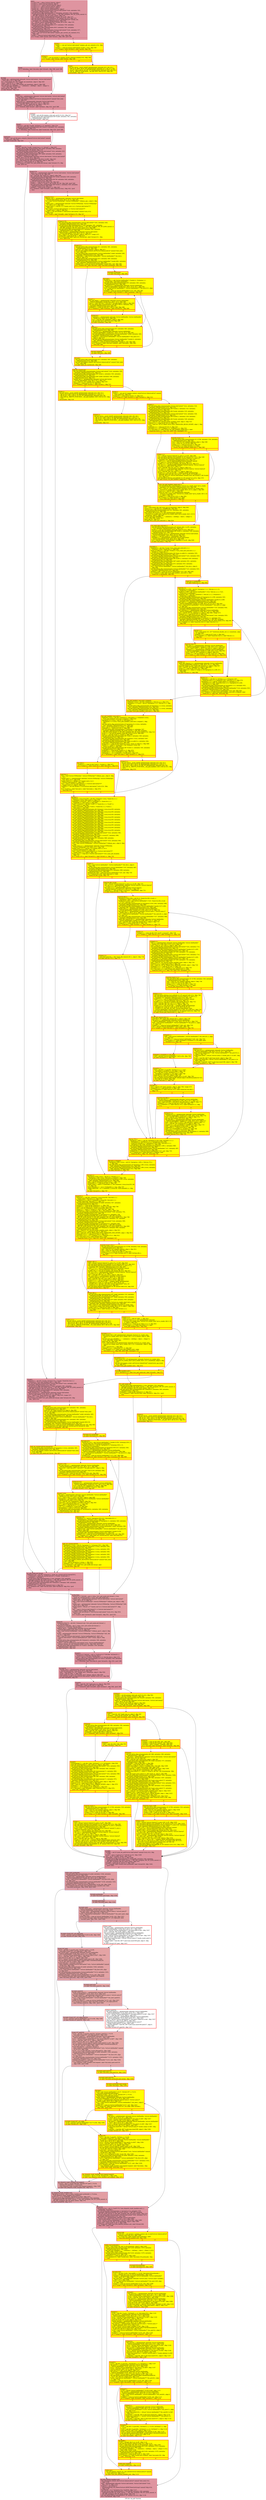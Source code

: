 digraph "CFG for 'aio_poll' function" {
	label="CFG for 'aio_poll' function";

	Node0x5648f75b42d0 [shape=record,color="#b70d28ff", style=filled, fillcolor="#b70d2870",label="{entry:\l  %_now.i.i181 = alloca %struct.timeval, align 8\l  %_now.i.i = alloca %struct.timeval, align 8\l  %_now.i.i71.i.i = alloca %struct.timeval, align 8\l  %_now.i.i.i.i.i = alloca %struct.timeval, align 8\l  %_now.i.i.i.i = alloca %struct.timeval, align 8\l  %ready_list = alloca %struct.AioHandlerList, align 8\l  call void @llvm.dbg.value(metadata %struct.AioContext* %ctx, metadata !355,\l... metadata !DIExpression()), !dbg !374\l  call void @llvm.dbg.value(metadata i1 %blocking, metadata !356, metadata\l... !DIExpression(DW_OP_LLVM_convert, 1, DW_ATE_unsigned, DW_OP_LLVM_convert, 8,\l... DW_ATE_unsigned, DW_OP_stack_value)), !dbg !374\l  %0 = bitcast %struct.AioHandlerList* %ready_list to i8*, !dbg !375\l  call void @llvm.lifetime.start.p0i8(i64 8, i8* nonnull %0) #14, !dbg !375\l  call void @llvm.dbg.declare(metadata %struct.AioHandlerList* %ready_list,\l... metadata !357, metadata !DIExpression()), !dbg !376\l  %1 = bitcast %struct.AioHandlerList* %ready_list to i64*, !dbg !376\l  store i64 0, i64* %1, align 8, !dbg !376\l  call void @llvm.dbg.value(metadata i32 0, metadata !358, metadata\l... !DIExpression()), !dbg !374\l  call void @llvm.dbg.value(metadata i64 0, metadata !361, metadata\l... !DIExpression()), !dbg !374\l  call void @llvm.dbg.value(metadata %struct.AioContext* %ctx, metadata !377,\l... metadata !DIExpression()) #14, !dbg !381\l  %call.i = tail call %struct.AioContext* @qemu_get_current_aio_context() #14,\l... !dbg !385\l  %cmp.i = icmp eq %struct.AioContext* %call.i, %ctx, !dbg !387\l  br i1 %cmp.i, label %if.end, label %if.end.i, !dbg !388, !prof !389\l|{<s0>T|<s1>F}}"];
	Node0x5648f75b42d0:s0 -> Node0x5648f7587ce0;
	Node0x5648f75b42d0:s1 -> Node0x5648f761be10;
	Node0x5648f761be10 [shape=record,penwidth=3.0, style="filled", color="red", fillcolor="yellow",label="{if.end.i:                                         \l  %call1.i = tail call %struct.AioContext* @qemu_get_aio_context() #14, !dbg\l... !390\l  %cmp2.i = icmp eq %struct.AioContext* %call1.i, %ctx, !dbg !392\l  br i1 %cmp2.i, label %if.then3.i, label %if.else, !dbg !393\l|{<s0>T|<s1>F}}"];
	Node0x5648f761be10:s0 -> Node0x5648f74c5c00;
	Node0x5648f761be10:s1 -> Node0x5648f7587d50;
	Node0x5648f74c5c00 [shape=record,penwidth=3.0, style="filled", color="red", fillcolor="yellow",label="{if.then3.i:                                       \l  %call4.i = tail call zeroext i1 @qemu_mutex_iothread_locked() #14, !dbg !394\l  br i1 %call4.i, label %if.end, label %if.else, !dbg !396\l|{<s0>T|<s1>F}}"];
	Node0x5648f74c5c00:s0 -> Node0x5648f7587ce0;
	Node0x5648f74c5c00:s1 -> Node0x5648f7587d50;
	Node0x5648f7587d50 [shape=record,penwidth=3.0, style="filled", color="red", fillcolor="yellow",label="{if.else:                                          \l  tail call void @__assert_fail(i8* getelementptr inbounds ([32 x i8], [32 x\l... i8]* @.str, i64 0, i64 0), i8* getelementptr inbounds ([17 x i8], [17 x i8]*\l... @.str.1, i64 0, i64 0), i32 567, i8* getelementptr inbounds ([36 x i8], [36 x\l... i8]* @__PRETTY_FUNCTION__.aio_poll, i64 0, i64 0)) #15, !dbg !397\l  unreachable, !dbg !397\l}"];
	Node0x5648f7587ce0 [shape=record,color="#b70d28ff", style=filled, fillcolor="#b70d2870",label="{if.end:                                           \l  br i1 %blocking, label %do.body, label %if.end3, !dbg !398, !prof !389\l|{<s0>T|<s1>F}}"];
	Node0x5648f7587ce0:s0 -> Node0x5648f75d39d0;
	Node0x5648f7587ce0:s1 -> Node0x5648f75d3710;
	Node0x5648f75d39d0 [shape=record,color="#b70d28ff", style=filled, fillcolor="#b70d2870",label="{do.body:                                          \l  %notify_me = getelementptr inbounds %struct.AioContext, %struct.AioContext*\l... %ctx, i64 0, i32 4, !dbg !399\l  %2 = load atomic i32, i32* %notify_me monotonic, align 8, !dbg !403\l  %add = add i32 %2, 2, !dbg !399\l  store atomic i32 %add, i32* %notify_me monotonic, align 8, !dbg !399\l  tail call void asm sideeffect \"\", \"~\{memory\},~\{dirflag\},~\{fpsr\},~\{flags\}\"()\l... #14, !dbg !405, !srcloc !408\l  fence seq_cst, !dbg !409\l  br label %if.end3, !dbg !410\l}"];
	Node0x5648f75d39d0 -> Node0x5648f75d3710;
	Node0x5648f75d3710 [shape=record,color="#b70d28ff", style=filled, fillcolor="#b70d2870",label="{if.end3:                                          \l  %list_lock = getelementptr inbounds %struct.AioContext, %struct.AioContext*\l... %ctx, i64 0, i32 5, !dbg !411\l  tail call void @qemu_lockcnt_inc(%struct.QemuLockCnt* nonnull %list_lock)\l... #14, !dbg !412\l  %poll_max_ns = getelementptr inbounds %struct.AioContext,\l... %struct.AioContext* %ctx, i64 0, i32 17, !dbg !413\l  %3 = load i64, i64* %poll_max_ns, align 8, !dbg !413\l  %tobool4 = icmp eq i64 %3, 0, !dbg !415\l  br i1 %tobool4, label %if.end7, label %if.then5, !dbg !416, !prof !389\l|{<s0>T|<s1>F}}"];
	Node0x5648f75d3710:s0 -> Node0x5648f75d4dc0;
	Node0x5648f75d3710:s1 -> Node0x5648f75d4d70;
	Node0x5648f75d4d70 [shape=record,penwidth=3.0, color="red",label="{if.then5:                                         \l  %call6 = tail call i64 @qemu_clock_get_ns(i32 0) #14, !dbg !417\l  call void @llvm.dbg.value(metadata i64 %call6, metadata !361, metadata\l... !DIExpression()), !dbg !374\l  br label %if.end7, !dbg !419\l}"];
	Node0x5648f75d4d70 -> Node0x5648f75d4dc0;
	Node0x5648f75d4dc0 [shape=record,color="#b70d28ff", style=filled, fillcolor="#b70d2870",label="{if.end7:                                          \l  %start.0 = phi i64 [ %call6, %if.then5 ], [ 0, %if.end3 ], !dbg !374\l  call void @llvm.dbg.value(metadata i64 %start.0, metadata !361, metadata\l... !DIExpression()), !dbg !374\l  br i1 %blocking, label %cond.true, label %cond.end, !dbg !420, !prof !389\l|{<s0>T|<s1>F}}"];
	Node0x5648f75d4dc0:s0 -> Node0x5648f73826e0;
	Node0x5648f75d4dc0:s1 -> Node0x5648f73827e0;
	Node0x5648f73826e0 [shape=record,color="#b70d28ff", style=filled, fillcolor="#b70d2870",label="{cond.true:                                        \l  %call9 = tail call i64 @aio_compute_timeout(%struct.AioContext* nonnull\l... %ctx) #14, !dbg !421\l  br label %cond.end, !dbg !420\l}"];
	Node0x5648f73826e0 -> Node0x5648f73827e0;
	Node0x5648f73827e0 [shape=record,color="#b70d28ff", style=filled, fillcolor="#b70d2870",label="{cond.end:                                         \l  %cond = phi i64 [ %call9, %cond.true ], [ 0, %if.end7 ], !dbg !420\l  call void @llvm.dbg.value(metadata i64* undef, metadata !360, metadata\l... !DIExpression(DW_OP_deref)), !dbg !374\l  call void @llvm.dbg.value(metadata %struct.AioContext* %ctx, metadata !422,\l... metadata !DIExpression()) #14, !dbg !430\l  call void @llvm.dbg.value(metadata i64* undef, metadata !428, metadata\l... !DIExpression()) #14, !dbg !430\l  %lh_first.i = getelementptr inbounds %struct.AioContext, %struct.AioContext*\l... %ctx, i64 0, i32 20, i32 0, !dbg !432\l  %4 = bitcast %struct.AioHandler** %lh_first.i to i64*, !dbg !432\l  %5 = load atomic i64, i64* %4 monotonic, align 8, !dbg !432\l  %cmp.i173 = icmp eq i64 %5, 0, !dbg !435\l  br i1 %cmp.i173, label %try_poll_mode.exit.thread, label %if.end.i174, !dbg\l... !436, !prof !437\l|{<s0>T|<s1>F}}"];
	Node0x5648f73827e0:s0 -> Node0x5648f7601c10;
	Node0x5648f73827e0:s1 -> Node0x5648f75d2d50;
	Node0x5648f75d2d50 [shape=record,color="#b70d28ff", style=filled, fillcolor="#b70d2870",label="{if.end.i174:                                      \l  %poll_ns.i = getelementptr inbounds %struct.AioContext, %struct.AioContext*\l... %ctx, i64 0, i32 16, !dbg !438\l  %6 = load i64, i64* %poll_ns.i, align 8, !dbg !438\l  call void @llvm.dbg.value(metadata i64 %cond, metadata !439, metadata\l... !DIExpression()) #14, !dbg !445\l  call void @llvm.dbg.value(metadata i64 %6, metadata !444, metadata\l... !DIExpression()) #14, !dbg !445\l  %cmp.i.i = icmp ult i64 %cond, %6, !dbg !447\l  %cond.i.i = select i1 %cmp.i.i, i64 %cond, i64 %6, !dbg !448, !prof !449\l  call void @llvm.dbg.value(metadata i64 %cond.i.i, metadata !429, metadata\l... !DIExpression()) #14, !dbg !430\l  %tobool.i = icmp eq i64 %cond.i.i, 0, !dbg !450\l  br i1 %tobool.i, label %if.end8.i, label %land.lhs.true.i, !dbg !452, !prof\l... !453\l|{<s0>T|<s1>F}}"];
	Node0x5648f75d2d50:s0 -> Node0x5648f762fd80;
	Node0x5648f75d2d50:s1 -> Node0x5648f763b860;
	Node0x5648f763b860 [shape=record,penwidth=3.0, style="filled", color="red", fillcolor="yellow",label="{land.lhs.true.i:                                  \l  %fdmon_ops.i = getelementptr inbounds %struct.AioContext,\l... %struct.AioContext* %ctx, i64 0, i32 23, !dbg !454\l  %7 = load %struct.FDMonOps*, %struct.FDMonOps** %fdmon_ops.i, align 8, !dbg\l... !454\l  %need_wait.i = getelementptr inbounds %struct.FDMonOps, %struct.FDMonOps*\l... %7, i64 0, i32 2, !dbg !455\l  %need_wait1.i = bitcast \{\}** %need_wait.i to i1 (%struct.AioContext*)**,\l... !dbg !455\l  %8 = load i1 (%struct.AioContext*)*, i1 (%struct.AioContext*)**\l... %need_wait1.i, align 8, !dbg !455\l  %call2.i = tail call zeroext i1 %8(%struct.AioContext* nonnull %ctx) #14,\l... !dbg !456\l  br i1 %call2.i, label %if.end8.i, label %if.then3.i176, !dbg !457\l|{<s0>T|<s1>F}}"];
	Node0x5648f763b860:s0 -> Node0x5648f762fd80;
	Node0x5648f763b860:s1 -> Node0x5648f763b450;
	Node0x5648f763b450 [shape=record,penwidth=3.0, style="filled", color="red", fillcolor="yellow",label="{if.then3.i176:                                    \l  call void @llvm.dbg.value(metadata %struct.AioContext* %ctx, metadata !458,\l... metadata !DIExpression()) #14, !dbg !468\l  call void @llvm.dbg.value(metadata i1 true, metadata !461, metadata\l... !DIExpression(DW_OP_LLVM_convert, 1, DW_ATE_unsigned, DW_OP_LLVM_convert, 8,\l... DW_ATE_unsigned, DW_OP_stack_value)) #14, !dbg !468\l  call void @llvm.dbg.value(metadata i8 0, metadata !463, metadata\l... !DIExpression()) #14, !dbg !468\l  %poll_started.i = getelementptr inbounds %struct.AioContext,\l... %struct.AioContext* %ctx, i64 0, i32 21, !dbg !471\l  %9 = load i8, i8* %poll_started.i, align 8, !dbg !471, !range !473\l  %cmp.i209 = icmp eq i8 %9, 1, !dbg !474\l  br i1 %cmp.i209, label %poll_set_started.exit, label %if.end.i211, !dbg\l... !475, !prof !476\l|{<s0>T|<s1>F}}"];
	Node0x5648f763b450:s0 -> Node0x5648f7569680;
	Node0x5648f763b450:s1 -> Node0x5648f7620030;
	Node0x5648f7620030 [shape=record,penwidth=3.0, style="filled", color="red", fillcolor="yellow",label="{if.end.i211:                                      \l  call void @llvm.dbg.value(metadata i8 1, metadata !461, metadata\l... !DIExpression()) #14, !dbg !468\l  store i8 1, i8* %poll_started.i, align 8, !dbg !477\l  tail call void @qemu_lockcnt_inc(%struct.QemuLockCnt* nonnull %list_lock)\l... #14, !dbg !478\l  call void @llvm.dbg.value(metadata %struct.AioHandler* undef, metadata !462,\l... metadata !DIExpression()) #14, !dbg !468\l  %node.048.i = load %struct.AioHandler*, %struct.AioHandler** %lh_first.i,\l... align 8, !dbg !479\l  call void @llvm.dbg.value(metadata i8 0, metadata !463, metadata\l... !DIExpression()) #14, !dbg !468\l  call void @llvm.dbg.value(metadata %struct.AioHandler* %node.048.i, metadata\l... !462, metadata !DIExpression()) #14, !dbg !468\l  %tobool749.i = icmp eq %struct.AioHandler* %node.048.i, null, !dbg !480\l  br i1 %tobool749.i, label %for.end.i, label %for.body.i.preheader, !dbg !480\l|{<s0>T|<s1>F}}"];
	Node0x5648f7620030:s0 -> Node0x5648f77b3280;
	Node0x5648f7620030:s1 -> Node0x5648f753bb80;
	Node0x5648f753bb80 [shape=record,penwidth=3.0, style="filled", color="red", fillcolor="yellow",label="{for.body.i.preheader:                             \l  br label %for.body.i, !dbg !480\l}"];
	Node0x5648f753bb80 -> Node0x5648f7628560;
	Node0x5648f7628560 [shape=record,penwidth=3.0, style="filled", color="red", fillcolor="yellow",label="{for.body.i:                                       \l  %node.051.i = phi %struct.AioHandler* [ %node.0.i, %cleanup.i ], [\l... %node.048.i, %for.body.i.preheader ]\l  call void @llvm.dbg.value(metadata i8 0, metadata !463, metadata\l... !DIExpression()) #14, !dbg !468\l  %le_prev.i212 = getelementptr inbounds %struct.AioHandler,\l... %struct.AioHandler* %node.051.i, i64 0, i32 9, i32 1, !dbg !481\l  %10 = load %struct.AioHandler**, %struct.AioHandler*** %le_prev.i212, align\l... 8, !dbg !481\l  %cmp8.i = icmp eq %struct.AioHandler** %10, null, !dbg !481\l  br i1 %cmp8.i, label %if.end11.i, label %cleanup.i, !dbg !483\l|{<s0>T|<s1>F}}"];
	Node0x5648f7628560:s0 -> Node0x5648f7673b60;
	Node0x5648f7628560:s1 -> Node0x5648f75fa250;
	Node0x5648f7673b60 [shape=record,penwidth=3.0, style="filled", color="red", fillcolor="yellow",label="{if.end11.i:                                       \l  %io_poll_begin.i = getelementptr inbounds %struct.AioHandler,\l... %struct.AioHandler* %node.051.i, i64 0, i32 4, !dbg !484\l  %fn.0.i = load void (i8*)*, void (i8*)** %io_poll_begin.i, align 8, !dbg !485\l  call void @llvm.dbg.value(metadata void (i8*)* %fn.0.i, metadata !464,\l... metadata !DIExpression()) #14, !dbg !487\l  %tobool15.i = icmp eq void (i8*)* %fn.0.i, null, !dbg !488\l  br i1 %tobool15.i, label %cleanup.i, label %if.then16.i, !dbg !490\l|{<s0>T|<s1>F}}"];
	Node0x5648f7673b60:s0 -> Node0x5648f75fa250;
	Node0x5648f7673b60:s1 -> Node0x5648f7615d40;
	Node0x5648f7615d40 [shape=record,penwidth=3.0, style="filled", color="red", fillcolor="yellow",label="{if.then16.i:                                      \l  %opaque.i = getelementptr inbounds %struct.AioHandler, %struct.AioHandler*\l... %node.051.i, i64 0, i32 6, !dbg !491\l  %11 = load i8*, i8** %opaque.i, align 8, !dbg !491\l  tail call void %fn.0.i(i8* %11) #14, !dbg !493\l  br label %cleanup.i, !dbg !494\l}"];
	Node0x5648f7615d40 -> Node0x5648f75fa250;
	Node0x5648f75fa250 [shape=record,penwidth=3.0, style="filled", color="red", fillcolor="yellow",label="{cleanup.i:                                        \l  call void @llvm.dbg.value(metadata i8 0, metadata !463, metadata\l... !DIExpression()) #14, !dbg !468\l  %le_next.i213 = getelementptr inbounds %struct.AioHandler,\l... %struct.AioHandler* %node.051.i, i64 0, i32 10, i32 0, !dbg !495\l  call void @llvm.dbg.value(metadata %struct.AioHandler* undef, metadata !462,\l... metadata !DIExpression()) #14, !dbg !468\l  %node.0.i = load %struct.AioHandler*, %struct.AioHandler** %le_next.i213,\l... align 8, !dbg !479\l  call void @llvm.dbg.value(metadata %struct.AioHandler* %node.0.i, metadata\l... !462, metadata !DIExpression()) #14, !dbg !468\l  %tobool7.i = icmp eq %struct.AioHandler* %node.0.i, null, !dbg !480\l  br i1 %tobool7.i, label %for.end.i.loopexit, label %for.body.i, !dbg !480,\l... !llvm.loop !496\l|{<s0>T|<s1>F}}"];
	Node0x5648f75fa250:s0 -> Node0x5648f7670490;
	Node0x5648f75fa250:s1 -> Node0x5648f7628560;
	Node0x5648f7670490 [shape=record,penwidth=3.0, style="filled", color="red", fillcolor="yellow",label="{for.end.i.loopexit:                               \l  br label %for.end.i, !dbg !498\l}"];
	Node0x5648f7670490 -> Node0x5648f77b3280;
	Node0x5648f77b3280 [shape=record,penwidth=3.0, style="filled", color="red", fillcolor="yellow",label="{for.end.i:                                        \l  call void @llvm.dbg.value(metadata i8 0, metadata !463, metadata\l... !DIExpression()) #14, !dbg !468\l  tail call void @qemu_lockcnt_dec(%struct.QemuLockCnt* nonnull %list_lock)\l... #14, !dbg !498\l  br label %poll_set_started.exit, !dbg !499\l}"];
	Node0x5648f77b3280 -> Node0x5648f7569680;
	Node0x5648f7569680 [shape=record,penwidth=3.0, style="filled", color="red", fillcolor="yellow",label="{poll_set_started.exit:                            \l  call void @llvm.dbg.value(metadata %struct.AioContext* %ctx, metadata !500,\l... metadata !DIExpression()) #14, !dbg !515\l  call void @llvm.dbg.value(metadata i64 %cond.i.i, metadata !505, metadata\l... !DIExpression()) #14, !dbg !515\l  call void @llvm.dbg.value(metadata i64* undef, metadata !506, metadata\l... !DIExpression()) #14, !dbg !515\l  %notify_me.i.i = getelementptr inbounds %struct.AioContext,\l... %struct.AioContext* %ctx, i64 0, i32 4, !dbg !518\l  %12 = load i32, i32* %notify_me.i.i, align 8, !dbg !518\l  %tobool.i.i = icmp eq i32 %12, 0, !dbg !518\l  br i1 %tobool.i.i, label %if.else.i.i, label %if.end.i.i, !dbg !521\l|{<s0>T|<s1>F}}"];
	Node0x5648f7569680:s0 -> Node0x5648f7664bb0;
	Node0x5648f7569680:s1 -> Node0x5648f74c5f70;
	Node0x5648f7664bb0 [shape=record,penwidth=3.0, style="filled", color="red", fillcolor="yellow",label="{if.else.i.i:                                      \l  tail call void @__assert_fail(i8* getelementptr inbounds ([15 x i8], [15 x\l... i8]* @.str.4, i64 0, i64 0), i8* getelementptr inbounds ([17 x i8], [17 x\l... i8]* @.str.1, i64 0, i64 0), i32 479, i8* getelementptr inbounds ([58 x i8],\l... [58 x i8]* @__PRETTY_FUNCTION__.run_poll_handlers, i64 0, i64 0)) #15, !dbg\l... !518\l  unreachable, !dbg !518\l}"];
	Node0x5648f74c5f70 [shape=record,penwidth=3.0, style="filled", color="red", fillcolor="yellow",label="{if.end.i.i:                                       \l  %call.i.i = tail call i32 @qemu_lockcnt_count(%struct.QemuLockCnt* nonnull\l... %list_lock) #14, !dbg !522\l  %cmp.i22.i = icmp eq i32 %call.i.i, 0, !dbg !522\l  br i1 %cmp.i22.i, label %if.else2.i.i, label %if.end3.i.i, !dbg !525\l|{<s0>T|<s1>F}}"];
	Node0x5648f74c5f70:s0 -> Node0x5648f75d6be0;
	Node0x5648f74c5f70:s1 -> Node0x5648f7383fa0;
	Node0x5648f75d6be0 [shape=record,penwidth=3.0, style="filled", color="red", fillcolor="yellow",label="{if.else2.i.i:                                     \l  tail call void @__assert_fail(i8* getelementptr inbounds ([40 x i8], [40 x\l... i8]* @.str.5, i64 0, i64 0), i8* getelementptr inbounds ([17 x i8], [17 x\l... i8]* @.str.1, i64 0, i64 0), i32 480, i8* getelementptr inbounds ([58 x i8],\l... [58 x i8]* @__PRETTY_FUNCTION__.run_poll_handlers, i64 0, i64 0)) #15, !dbg\l... !522\l  unreachable, !dbg !522\l}"];
	Node0x5648f7383fa0 [shape=record,penwidth=3.0, style="filled", color="red", fillcolor="yellow",label="{if.end3.i.i:                                      \l  call void @llvm.dbg.value(metadata %struct.AioContext* %ctx, metadata !526,\l... metadata !DIExpression()) #14, !dbg !534\l  call void @llvm.dbg.value(metadata i64 %cond.i.i, metadata !532, metadata\l... !DIExpression()) #14, !dbg !534\l  call void @llvm.dbg.value(metadata i64 %cond, metadata !533, metadata\l... !DIExpression()) #14, !dbg !534\l  call void @llvm.dbg.value(metadata %struct.AioContext* %ctx, metadata !536,\l... metadata !DIExpression()) #14, !dbg !551\l  call void @llvm.dbg.value(metadata i64 %cond.i.i, metadata !539, metadata\l... !DIExpression()) #14, !dbg !551\l  call void @llvm.dbg.value(metadata i64 %cond, metadata !540, metadata\l... !DIExpression()) #14, !dbg !551\l  %13 = load i32, i32* @trace_events_enabled_count, align 4, !dbg !555\l  %tobool.i.i.i.i = icmp eq i32 %13, 0, !dbg !555\l  %14 = load i16, i16* @_TRACE_RUN_POLL_HANDLERS_BEGIN_DSTATE, align 2, !dbg\l... !555\l  %tobool4.i.i.i.i = icmp eq i16 %14, 0, !dbg !555\l  %or.cond.i.i.i.i = or i1 %tobool.i.i.i.i, %tobool4.i.i.i.i, !dbg !555\l  br i1 %or.cond.i.i.i.i, label %trace_run_poll_handlers_begin.exit.i.i, label\l... %land.lhs.true5.i.i.i.i, !dbg !555, !prof !556, !misexpect !557\l|{<s0>T|<s1>F}}"];
	Node0x5648f7383fa0:s0 -> Node0x5648f7666530;
	Node0x5648f7383fa0:s1 -> Node0x5648f767b7b0;
	Node0x5648f767b7b0 [shape=record,penwidth=3.0, style="filled", color="red", fillcolor="yellow",label="{land.lhs.true5.i.i.i.i:                           \l  call void @llvm.dbg.value(metadata i32 32768, metadata !558, metadata\l... !DIExpression()) #14, !dbg !564\l  %15 = load i32, i32* @qemu_loglevel, align 4, !dbg !566\l  %16 = trunc i32 %15 to i16, !dbg !567\l  %cmp.i.i.i.i.i = icmp slt i16 %16, 0, !dbg !567\l  br i1 %cmp.i.i.i.i.i, label %if.then.i.i.i.i, label\l... %trace_run_poll_handlers_begin.exit.i.i, !dbg !568\l|{<s0>T|<s1>F}}"];
	Node0x5648f767b7b0:s0 -> Node0x5648f7673ff0;
	Node0x5648f767b7b0:s1 -> Node0x5648f7666530;
	Node0x5648f7673ff0 [shape=record,penwidth=3.0, style="filled", color="red", fillcolor="yellow",label="{if.then.i.i.i.i:                                  \l  %17 = bitcast %struct.timeval* %_now.i.i.i.i to i8*, !dbg !569\l  call void @llvm.lifetime.start.p0i8(i64 16, i8* nonnull %17) #14, !dbg !569\l  call void @llvm.dbg.declare(metadata %struct.timeval* %_now.i.i.i.i,\l... metadata !541, metadata !DIExpression()) #14, !dbg !570\l  %call7.i.i.i.i = call i32 @gettimeofday(%struct.timeval* nonnull\l... %_now.i.i.i.i, %struct.timezone* null) #14, !dbg !571\l  %call8.i.i.i.i = tail call i32 @qemu_get_thread_id() #14, !dbg !572\l  %tv_sec.i.i.i.i = getelementptr inbounds %struct.timeval, %struct.timeval*\l... %_now.i.i.i.i, i64 0, i32 0, !dbg !573\l  %18 = load i64, i64* %tv_sec.i.i.i.i, align 8, !dbg !573\l  %tv_usec.i.i.i.i = getelementptr inbounds %struct.timeval, %struct.timeval*\l... %_now.i.i.i.i, i64 0, i32 1, !dbg !574\l  %19 = load i64, i64* %tv_usec.i.i.i.i, align 8, !dbg !574\l  %call9.i.i.i.i = tail call i32 (i8*, ...) @qemu_log(i8* getelementptr\l... inbounds ([68 x i8], [68 x i8]* @.str.7, i64 0, i64 0), i32 %call8.i.i.i.i,\l... i64 %18, i64 %19, %struct.AioContext* nonnull %ctx, i64 %cond.i.i, i64 %cond)\l... #14, !dbg !575\l  call void @llvm.lifetime.end.p0i8(i64 16, i8* nonnull %17) #14, !dbg !576\l  br label %trace_run_poll_handlers_begin.exit.i.i, !dbg !577\l}"];
	Node0x5648f7673ff0 -> Node0x5648f7666530;
	Node0x5648f7666530 [shape=record,penwidth=3.0, style="filled", color="red", fillcolor="yellow",label="{trace_run_poll_handlers_begin.exit.i.i:           \l  call void @llvm.dbg.value(metadata %struct.rcu_reader_data* @rcu_reader,\l... metadata !578, metadata !DIExpression()) #14, !dbg !594\l  %20 = load i32, i32* getelementptr inbounds (%struct.rcu_reader_data,\l... %struct.rcu_reader_data* @rcu_reader, i64 0, i32 2), align 4, !dbg !601\l  %inc.i.i.i.i = add i32 %20, 1, !dbg !601\l  store i32 %inc.i.i.i.i, i32* getelementptr inbounds\l... (%struct.rcu_reader_data, %struct.rcu_reader_data* @rcu_reader, i64 0, i32\l... 2), align 4, !dbg !601\l  %cmp.i.i.i.i = icmp eq i32 %20, 0, !dbg !603\l  br i1 %cmp.i.i.i.i, label %if.end.i.i.i.i, label\l... %rcu_read_auto_lock.exit.i.i, !dbg !604\l|{<s0>T|<s1>F}}"];
	Node0x5648f7666530:s0 -> Node0x5648f7603130;
	Node0x5648f7666530:s1 -> Node0x5648f761bd70;
	Node0x5648f7603130 [shape=record,penwidth=3.0, style="filled", color="red", fillcolor="yellow",label="{if.end.i.i.i.i:                                   \l  %21 = load atomic i64, i64* @rcu_gp_ctr monotonic, align 8, !dbg !605\l  %conv2.i.i.i.i = and i64 %21, 4294967295, !dbg !607\l  call void @llvm.dbg.value(metadata i64 %21, metadata !581, metadata\l... !DIExpression()) #14, !dbg !594\l  store atomic i64 %conv2.i.i.i.i, i64* getelementptr inbounds\l... (%struct.rcu_reader_data, %struct.rcu_reader_data* @rcu_reader, i64 0, i32 0)\l... monotonic, align 8, !dbg !607\l  tail call void asm sideeffect \"\", \"~\{memory\},~\{dirflag\},~\{fpsr\},~\{flags\}\"()\l... #14, !dbg !609, !srcloc !612\l  fence seq_cst, !dbg !613\l  br label %rcu_read_auto_lock.exit.i.i, !dbg !614\l}"];
	Node0x5648f7603130 -> Node0x5648f761bd70;
	Node0x5648f761bd70 [shape=record,penwidth=3.0, style="filled", color="red", fillcolor="yellow",label="{rcu_read_auto_lock.exit.i.i:                      \l  call void @llvm.dbg.value(metadata i8* inttoptr (i64 1 to i8*), metadata\l... !510, metadata !DIExpression()) #14, !dbg !515\l  %call5.i.i = tail call i64 @qemu_clock_get_ns(i32 0) #14, !dbg !615\l  call void @llvm.dbg.value(metadata i64 %call5.i.i, metadata !508, metadata\l... !DIExpression()) #14, !dbg !515\l  %external_disable_cnt.i.i.i.i = getelementptr inbounds %struct.AioContext,\l... %struct.AioContext* %ctx, i64 0, i32 14, !dbg !616\l  %add.i.i.i = add i64 %call5.i.i, 7000000000, !dbg !637\l  %notifier.i.i.i = getelementptr inbounds %struct.AioContext,\l... %struct.AioContext* %ctx, i64 0, i32 9, !dbg !639\l  %22 = bitcast %struct.EventNotifier* %notifier.i.i.i to i8*, !dbg !639\l  br label %do.body.i.i, !dbg !641\l}"];
	Node0x5648f761bd70 -> Node0x5648f76100b0;
	Node0x5648f76100b0 [shape=record,penwidth=3.0, style="filled", color="red", fillcolor="yellow",label="{do.body.i.i:                                      \l  %timeout.0 = phi i64 [ %cond, %rcu_read_auto_lock.exit.i.i ], [\l... %timeout.1.lcssa, %land.rhs.i.i ], !dbg !642\l  %max_ns.addr.0.i.i = phi i64 [ %cond.i.i, %rcu_read_auto_lock.exit.i.i ], [\l... %cond.i.i.i, %land.rhs.i.i ]\l  call void @llvm.dbg.value(metadata i64 %max_ns.addr.0.i.i, metadata !505,\l... metadata !DIExpression()) #14, !dbg !515\l  call void @llvm.dbg.value(metadata %struct.AioContext* %ctx, metadata !629,\l... metadata !DIExpression()) #14, !dbg !643\l  call void @llvm.dbg.value(metadata i64 %call5.i.i, metadata !630, metadata\l... !DIExpression()) #14, !dbg !643\l  call void @llvm.dbg.value(metadata i64* undef, metadata !631, metadata\l... !DIExpression()) #14, !dbg !643\l  call void @llvm.dbg.value(metadata i8 0, metadata !632, metadata\l... !DIExpression()) #14, !dbg !643\l  %23 = load %struct.AioHandler*, %struct.AioHandler** %lh_first.i, align 8,\l... !dbg !644\l  call void @llvm.dbg.value(metadata %struct.AioHandler* %23, metadata !633,\l... metadata !DIExpression()) #14, !dbg !643\l  %tobool.i.i.i286 = icmp eq %struct.AioHandler* %23, null, !dbg !645\l  br i1 %tobool.i.i.i286, label %run_poll_handlers_once.exit.i.i, label\l... %land.rhs.i.i.i.preheader, !dbg !645\l|{<s0>T|<s1>F}}"];
	Node0x5648f76100b0:s0 -> Node0x5648f75a0cb0;
	Node0x5648f76100b0:s1 -> Node0x5648f77f8990;
	Node0x5648f77f8990 [shape=record,penwidth=3.0, style="filled", color="red", fillcolor="yellow",label="{land.rhs.i.i.i.preheader:                         \l  br label %land.rhs.i.i.i, !dbg !644\l}"];
	Node0x5648f77f8990 -> Node0x5648f7663d70;
	Node0x5648f7663d70 [shape=record,penwidth=3.0, style="filled", color="red", fillcolor="yellow",label="{land.rhs.i.i.i:                                   \l  %progress.0.i.i.i290 = phi i8 [ %progress.1.i.i.i, %for.inc.i.i.i ], [ 0,\l... %land.rhs.i.i.i.preheader ]\l  %node.0.i.i.i289 = phi %struct.AioHandler* [ %24, %for.inc.i.i.i ], [ %23,\l... %land.rhs.i.i.i.preheader ]\l  %timeout.1287 = phi i64 [ %timeout.2, %for.inc.i.i.i ], [ %timeout.0,\l... %land.rhs.i.i.i.preheader ]\l  call void @llvm.dbg.value(metadata i8 %progress.0.i.i.i290, metadata !632,\l... metadata !DIExpression()) #14, !dbg !643\l  call void @llvm.dbg.value(metadata %struct.AioHandler* %node.0.i.i.i289,\l... metadata !633, metadata !DIExpression()) #14, !dbg !643\l  %le_next.i.i.i = getelementptr inbounds %struct.AioHandler,\l... %struct.AioHandler* %node.0.i.i.i289, i64 0, i32 10, i32 0, !dbg !645\l  %24 = load %struct.AioHandler*, %struct.AioHandler** %le_next.i.i.i, align\l... 8, !dbg !645\l  call void @llvm.dbg.value(metadata %struct.AioHandler* %24, metadata !634,\l... metadata !DIExpression()) #14, !dbg !643\l  %is_external.i.i.i = getelementptr inbounds %struct.AioHandler,\l... %struct.AioHandler* %node.0.i.i.i289, i64 0, i32 12, !dbg !646\l  %25 = load i8, i8* %is_external.i.i.i, align 8, !dbg !646, !range !473\l  %tobool1.i.i.i = icmp eq i8 %25, 0, !dbg !646\l  call void @llvm.dbg.value(metadata %struct.AioContext* %ctx, metadata !620,\l... metadata !DIExpression()) #14, !dbg !647\l  call void @llvm.dbg.value(metadata i1 %tobool1.i.i.i, metadata !621,\l... metadata !DIExpression(DW_OP_LLVM_convert, 1, DW_ATE_unsigned,\l... DW_OP_LLVM_convert, 8, DW_ATE_unsigned, DW_OP_stack_value)) #14, !dbg !647\l  br i1 %tobool1.i.i.i, label %land.lhs.true.i.i.i, label %lor.rhs.i.i.i.i,\l... !dbg !648\l|{<s0>T|<s1>F}}"];
	Node0x5648f7663d70:s0 -> Node0x5648f764d420;
	Node0x5648f7663d70:s1 -> Node0x5648f7600cb0;
	Node0x5648f7600cb0 [shape=record,penwidth=3.0, style="filled", color="red", fillcolor="yellow",label="{lor.rhs.i.i.i.i:                                  \l  %26 = load atomic i32, i32* %external_disable_cnt.i.i.i.i monotonic, align\l... 8, !dbg !649\l  %tobool1.i.i.i.i = icmp eq i32 %26, 0, !dbg !650\l  br i1 %tobool1.i.i.i.i, label %land.lhs.true.i.i.i, label %for.inc.i.i.i,\l... !dbg !651\l|{<s0>T|<s1>F}}"];
	Node0x5648f7600cb0:s0 -> Node0x5648f764d420;
	Node0x5648f7600cb0:s1 -> Node0x5648f7629b50;
	Node0x5648f764d420 [shape=record,penwidth=3.0, style="filled", color="red", fillcolor="yellow",label="{land.lhs.true.i.i.i:                              \l  %io_poll.i.i.i = getelementptr inbounds %struct.AioHandler,\l... %struct.AioHandler* %node.0.i.i.i289, i64 0, i32 3, !dbg !652\l  %27 = load i1 (i8*)*, i1 (i8*)** %io_poll.i.i.i, align 8, !dbg !652\l  %opaque.i.i.i = getelementptr inbounds %struct.AioHandler,\l... %struct.AioHandler* %node.0.i.i.i289, i64 0, i32 6, !dbg !653\l  %28 = load i8*, i8** %opaque.i.i.i, align 8, !dbg !653\l  %call2.i.i.i = tail call zeroext i1 %27(i8* %28) #14, !dbg !654\l  br i1 %call2.i.i.i, label %if.then.i.i.i, label %for.inc.i.i.i, !dbg !655\l|{<s0>T|<s1>F}}"];
	Node0x5648f764d420:s0 -> Node0x5648f7682000;
	Node0x5648f764d420:s1 -> Node0x5648f7629b50;
	Node0x5648f7682000 [shape=record,penwidth=3.0, style="filled", color="red", fillcolor="yellow",label="{if.then.i.i.i:                                    \l  %poll_idle_timeout.i.i.i = getelementptr inbounds %struct.AioHandler,\l... %struct.AioHandler* %node.0.i.i.i289, i64 0, i32 11, !dbg !656\l  store i64 %add.i.i.i, i64* %poll_idle_timeout.i.i.i, align 8, !dbg !657\l  %29 = load i8*, i8** %opaque.i.i.i, align 8, !dbg !658\l  %cmp.i.i.i = icmp eq i8* %29, %22, !dbg !659\l  %spec.select.i.i.i = select i1 %cmp.i.i.i, i8 %progress.0.i.i.i290, i8 1,\l... !dbg !660\l  br label %for.inc.i.i.i, !dbg !660\l}"];
	Node0x5648f7682000 -> Node0x5648f7629b50;
	Node0x5648f7629b50 [shape=record,penwidth=3.0, style="filled", color="red", fillcolor="yellow",label="{for.inc.i.i.i:                                    \l  %timeout.2 = phi i64 [ 0, %if.then.i.i.i ], [ %timeout.1287,\l... %land.lhs.true.i.i.i ], [ %timeout.1287, %lor.rhs.i.i.i.i ], !dbg !374\l  %progress.1.i.i.i = phi i8 [ %spec.select.i.i.i, %if.then.i.i.i ], [\l... %progress.0.i.i.i290, %land.lhs.true.i.i.i ], [ %progress.0.i.i.i290,\l... %lor.rhs.i.i.i.i ], !dbg !643\l  call void @llvm.dbg.value(metadata i8 %progress.1.i.i.i, metadata !632,\l... metadata !DIExpression()) #14, !dbg !643\l  call void @llvm.dbg.value(metadata %struct.AioHandler* %24, metadata !633,\l... metadata !DIExpression()) #14, !dbg !643\l  %tobool.i.i.i = icmp eq %struct.AioHandler* %24, null, !dbg !645\l  br i1 %tobool.i.i.i, label %run_poll_handlers_once.exit.i.i.loopexit, label\l... %land.rhs.i.i.i, !dbg !645, !llvm.loop !661\l|{<s0>T|<s1>F}}"];
	Node0x5648f7629b50:s0 -> Node0x5648f77be870;
	Node0x5648f7629b50:s1 -> Node0x5648f7663d70;
	Node0x5648f77be870 [shape=record,penwidth=3.0, style="filled", color="red", fillcolor="yellow",label="{run_poll_handlers_once.exit.i.i.loopexit:         \l  %timeout.2.lcssa = phi i64 [ %timeout.2, %for.inc.i.i.i ], !dbg !374\l  %progress.1.i.i.i.lcssa = phi i8 [ %progress.1.i.i.i, %for.inc.i.i.i ], !dbg\l... !643\l  call void @llvm.dbg.value(metadata i8 %progress.1.i.i.i.lcssa, metadata\l... !632, metadata !DIExpression()) #14, !dbg !643\l  call void @llvm.dbg.value(metadata i8 %progress.1.i.i.i.lcssa, metadata\l... !632, metadata !DIExpression()) #14, !dbg !643\l  br label %run_poll_handlers_once.exit.i.i, !dbg !663\l}"];
	Node0x5648f77be870 -> Node0x5648f75a0cb0;
	Node0x5648f75a0cb0 [shape=record,penwidth=3.0, style="filled", color="red", fillcolor="yellow",label="{run_poll_handlers_once.exit.i.i:                  \l  %timeout.1.lcssa = phi i64 [ %timeout.0, %do.body.i.i ], [ %timeout.2.lcssa,\l... %run_poll_handlers_once.exit.i.i.loopexit ], !dbg !374\l  %progress.0.i.i.i.lcssa = phi i8 [ 0, %do.body.i.i ], [\l... %progress.1.i.i.i.lcssa, %run_poll_handlers_once.exit.i.i.loopexit ], !dbg\l... !643\l  call void @llvm.dbg.value(metadata i8 %progress.0.i.i.i.lcssa, metadata\l... !632, metadata !DIExpression()) #14, !dbg !643\l  %30 = and i8 %progress.0.i.i.i.lcssa, 1, !dbg !663\l  %tobool6.i.i.i = icmp ne i8 %30, 0, !dbg !663\l  call void @llvm.dbg.value(metadata i1 %tobool6.i.i.i, metadata !507,\l... metadata !DIExpression(DW_OP_LLVM_convert, 1, DW_ATE_unsigned,\l... DW_OP_LLVM_convert, 8, DW_ATE_unsigned, DW_OP_stack_value)) #14, !dbg !515\l  %call7.i.i = tail call i64 @qemu_clock_get_ns(i32 0) #14, !dbg !664\l  %sub.i.i = sub i64 %call7.i.i, %call5.i.i, !dbg !665\l  call void @llvm.dbg.value(metadata i64 %sub.i.i, metadata !509, metadata\l... !DIExpression()) #14, !dbg !515\l  call void @llvm.dbg.value(metadata i64 %timeout.1.lcssa, metadata !439,\l... metadata !DIExpression()) #14, !dbg !666\l  call void @llvm.dbg.value(metadata i64 %max_ns.addr.0.i.i, metadata !444,\l... metadata !DIExpression()) #14, !dbg !666\l  %cmp.i54.i.i = icmp ult i64 %timeout.1.lcssa, %max_ns.addr.0.i.i, !dbg !668\l  %cond.i.i.i = select i1 %cmp.i54.i.i, i64 %timeout.1.lcssa, i64\l... %max_ns.addr.0.i.i, !dbg !669\l  call void @llvm.dbg.value(metadata i64 %cond.i.i.i, metadata !505, metadata\l... !DIExpression()) #14, !dbg !515\l  %tobool9.i.i = icmp eq i64 %cond.i.i.i, 0, !dbg !670\l  %call6.not.i.i = xor i1 %tobool6.i.i.i, true, !dbg !670\l  %brmerge.i.i = or i1 %tobool9.i.i, %call6.not.i.i, !dbg !670\l  br i1 %brmerge.i.i, label %do.cond.i.i, label %if.else12.i.i, !dbg !670\l|{<s0>T|<s1>F}}"];
	Node0x5648f75a0cb0:s0 -> Node0x5648f7600830;
	Node0x5648f75a0cb0:s1 -> Node0x5648f7559ad0;
	Node0x5648f7559ad0 [shape=record,penwidth=3.0, style="filled", color="red", fillcolor="yellow",label="{if.else12.i.i:                                    \l  tail call void @__assert_fail(i8* getelementptr inbounds ([22 x i8], [22 x\l... i8]* @.str.6, i64 0, i64 0), i8* getelementptr inbounds ([17 x i8], [17 x\l... i8]* @.str.1, i64 0, i64 0), i32 499, i8* getelementptr inbounds ([58 x i8],\l... [58 x i8]* @__PRETTY_FUNCTION__.run_poll_handlers, i64 0, i64 0)) #15, !dbg\l... !670\l  unreachable, !dbg !670\l}"];
	Node0x5648f7600830 [shape=record,penwidth=3.0, style="filled", color="red", fillcolor="yellow",label="{do.cond.i.i:                                      \l  %cmp14.i.i = icmp slt i64 %sub.i.i, %cond.i.i.i, !dbg !673\l  br i1 %cmp14.i.i, label %land.rhs.i.i, label %do.end.i.i, !dbg !674\l|{<s0>T|<s1>F}}"];
	Node0x5648f7600830:s0 -> Node0x5648f7615ed0;
	Node0x5648f7600830:s1 -> Node0x5648f7600640;
	Node0x5648f7615ed0 [shape=record,penwidth=3.0, style="filled", color="red", fillcolor="yellow",label="{land.rhs.i.i:                                     \l  %31 = load %struct.FDMonOps*, %struct.FDMonOps** %fdmon_ops.i, align 8, !dbg\l... !675\l  %need_wait.i.i = getelementptr inbounds %struct.FDMonOps, %struct.FDMonOps*\l... %31, i64 0, i32 2, !dbg !676\l  %need_wait15.i.i = bitcast \{\}** %need_wait.i.i to i1\l... (%struct.AioContext*)**, !dbg !676\l  %32 = load i1 (%struct.AioContext*)*, i1 (%struct.AioContext*)**\l... %need_wait15.i.i, align 8, !dbg !676\l  %call16.i.i = tail call zeroext i1 %32(%struct.AioContext* %ctx) #14, !dbg\l... !677\l  br i1 %call16.i.i, label %do.end.i.i, label %do.body.i.i, !dbg !678,\l... !llvm.loop !679\l|{<s0>T|<s1>F}}"];
	Node0x5648f7615ed0:s0 -> Node0x5648f7600640;
	Node0x5648f7615ed0:s1 -> Node0x5648f76100b0;
	Node0x5648f7600640 [shape=record,penwidth=3.0, style="filled", color="red", fillcolor="yellow",label="{do.end.i.i:                                       \l  %timeout.1.lcssa.lcssa339 = phi i64 [ %timeout.1.lcssa, %land.rhs.i.i ], [\l... %timeout.1.lcssa, %do.cond.i.i ], !dbg !374\l  %tobool6.i.i.i.lcssa338 = phi i1 [ %tobool6.i.i.i, %land.rhs.i.i ], [\l... %tobool6.i.i.i, %do.cond.i.i ], !dbg !663\l  %call7.i.i.lcssa337 = phi i64 [ %call7.i.i, %land.rhs.i.i ], [ %call7.i.i,\l... %do.cond.i.i ], !dbg !664\l  %sub.i.i.lcssa336 = phi i64 [ %sub.i.i, %land.rhs.i.i ], [ %sub.i.i,\l... %do.cond.i.i ], !dbg !665\l  call void @llvm.dbg.value(metadata i64 %timeout.1.lcssa.lcssa339, metadata\l... !439, metadata !DIExpression()) #14, !dbg !666\l  call void @llvm.dbg.value(metadata i64 %timeout.1.lcssa.lcssa339, metadata\l... !439, metadata !DIExpression()) #14, !dbg !666\l  call void @llvm.dbg.value(metadata i64 %timeout.1.lcssa.lcssa339, metadata\l... !439, metadata !DIExpression()) #14, !dbg !666\l  call void @llvm.dbg.value(metadata i64 %timeout.1.lcssa.lcssa339, metadata\l... !439, metadata !DIExpression()) #14, !dbg !666\l  call void @llvm.dbg.value(metadata i64 %timeout.1.lcssa.lcssa339, metadata\l... !439, metadata !DIExpression()) #14, !dbg !666\l  call void @llvm.dbg.value(metadata i64 %timeout.1.lcssa.lcssa339, metadata\l... !439, metadata !DIExpression()) #14, !dbg !666\l  call void @llvm.dbg.value(metadata i64 %timeout.1.lcssa.lcssa339, metadata\l... !439, metadata !DIExpression()) #14, !dbg !666\l  call void @llvm.dbg.value(metadata i64 %timeout.1.lcssa.lcssa339, metadata\l... !439, metadata !DIExpression()) #14, !dbg !666\l  call void @llvm.dbg.value(metadata i64 %timeout.1.lcssa.lcssa339, metadata\l... !439, metadata !DIExpression()) #14, !dbg !666\l  call void @llvm.dbg.value(metadata %struct.AioContext* %ctx, metadata !681,\l... metadata !DIExpression()) #14, !dbg !690\l  call void @llvm.dbg.value(metadata i64 %call7.i.i.lcssa337, metadata !686,\l... metadata !DIExpression()) #14, !dbg !690\l  call void @llvm.dbg.value(metadata i8 0, metadata !689, metadata\l... !DIExpression()) #14, !dbg !690\l  call void @llvm.dbg.value(metadata %struct.AioContext* %ctx, metadata !693,\l... metadata !DIExpression()) #14, !dbg !696\l  %33 = load %struct.FDMonOps*, %struct.FDMonOps** %fdmon_ops.i, align 8, !dbg\l... !699\l  %need_wait.i.i.i.i = getelementptr inbounds %struct.FDMonOps,\l... %struct.FDMonOps* %33, i64 0, i32 2, !dbg !700\l  %need_wait1.i.i.i.i = bitcast \{\}** %need_wait.i.i.i.i to i1\l... (%struct.AioContext*)**, !dbg !700\l  %34 = load i1 (%struct.AioContext*)*, i1 (%struct.AioContext*)**\l... %need_wait1.i.i.i.i, align 8, !dbg !700\l  %cmp.i.i55.i.i = icmp eq i1 (%struct.AioContext*)* %34, @aio_poll_disabled,\l... !dbg !701\l  br i1 %cmp.i.i55.i.i, label %if.end19.i.i, label %if.end.i.i.i, !dbg !702\l|{<s0>T|<s1>F}}"];
	Node0x5648f7600640:s0 -> Node0x5648f762d8e0;
	Node0x5648f7600640:s1 -> Node0x5648f7678db0;
	Node0x5648f7678db0 [shape=record,penwidth=3.0, style="filled", color="red", fillcolor="yellow",label="{if.end.i.i.i:                                     \l  %35 = load %struct.AioHandler*, %struct.AioHandler** %lh_first.i, align 8,\l... !dbg !703\l  call void @llvm.dbg.value(metadata %struct.AioHandler* %35, metadata !687,\l... metadata !DIExpression()) #14, !dbg !690\l  call void @llvm.dbg.value(metadata i8 0, metadata !689, metadata\l... !DIExpression()) #14, !dbg !690\l  %tobool.i59.i.i281 = icmp eq %struct.AioHandler* %35, null, !dbg !705\l  br i1 %tobool.i59.i.i281, label %for.end.i.i.i, label\l... %land.rhs.i64.i.i.lr.ph, !dbg !705\l|{<s0>T|<s1>F}}"];
	Node0x5648f7678db0:s0 -> Node0x5648f7673330;
	Node0x5648f7678db0:s1 -> Node0x5648f75ee5d0;
	Node0x5648f75ee5d0 [shape=record,penwidth=3.0, style="filled", color="red", fillcolor="yellow",label="{land.rhs.i64.i.i.lr.ph:                           \l  %36 = bitcast %struct.timeval* %_now.i.i.i.i.i to i8*, !dbg !707\l  %tv_sec.i.i.i.i.i = getelementptr inbounds %struct.timeval, %struct.timeval*\l... %_now.i.i.i.i.i, i64 0, i32 0, !dbg !707\l  %tv_usec.i.i.i.i.i = getelementptr inbounds %struct.timeval,\l... %struct.timeval* %_now.i.i.i.i.i, i64 0, i32 1, !dbg !707\l  %add.i65.i.i = add i64 %call7.i.i.lcssa337, 7000000000, !dbg !731\l  br label %land.rhs.i64.i.i, !dbg !705\l}"];
	Node0x5648f75ee5d0 -> Node0x5648f7605840;
	Node0x5648f7605840 [shape=record,penwidth=3.0, style="filled", color="red", fillcolor="yellow",label="{land.rhs.i64.i.i:                                 \l  %progress.0.i58.i.i284 = phi i8 [ 0, %land.rhs.i64.i.i.lr.ph ], [\l... %progress.1.i69.i.i, %for.inc.i70.i.i ]\l  %node.0.i57.i.i282 = phi %struct.AioHandler* [ %35, %land.rhs.i64.i.i.lr.ph\l... ], [ %37, %for.inc.i70.i.i ]\l  call void @llvm.dbg.value(metadata i8 %progress.0.i58.i.i284, metadata !689,\l... metadata !DIExpression()) #14, !dbg !690\l  call void @llvm.dbg.value(metadata %struct.AioHandler* %node.0.i57.i.i282,\l... metadata !687, metadata !DIExpression()) #14, !dbg !690\l  %node_poll.i.i.i = getelementptr inbounds %struct.AioHandler,\l... %struct.AioHandler* %node.0.i57.i.i282, i64 0, i32 10, !dbg !705\l  %le_next.i61.i.i = getelementptr inbounds %struct.anon.2, %struct.anon.2*\l... %node_poll.i.i.i, i64 0, i32 0, !dbg !705\l  %37 = load %struct.AioHandler*, %struct.AioHandler** %le_next.i61.i.i, align\l... 8, !dbg !705\l  call void @llvm.dbg.value(metadata %struct.AioHandler* %37, metadata !688,\l... metadata !DIExpression()) #14, !dbg !690\l  %poll_idle_timeout.i62.i.i = getelementptr inbounds %struct.AioHandler,\l... %struct.AioHandler* %node.0.i57.i.i282, i64 0, i32 11, !dbg !733\l  %38 = load i64, i64* %poll_idle_timeout.i62.i.i, align 8, !dbg !733\l  %cmp.i63.i.i = icmp eq i64 %38, 0, !dbg !734\l  br i1 %cmp.i63.i.i, label %if.then1.i.i.i, label %if.else.i.i.i, !dbg !735\l|{<s0>T|<s1>F}}"];
	Node0x5648f7605840:s0 -> Node0x5648f7679080;
	Node0x5648f7605840:s1 -> Node0x5648f755acc0;
	Node0x5648f7679080 [shape=record,penwidth=3.0, style="filled", color="red", fillcolor="yellow",label="{if.then1.i.i.i:                                   \l  store i64 %add.i65.i.i, i64* %poll_idle_timeout.i62.i.i, align 8, !dbg !736\l  br label %for.inc.i70.i.i, !dbg !737\l}"];
	Node0x5648f7679080 -> Node0x5648f761bb00;
	Node0x5648f755acc0 [shape=record,penwidth=3.0, style="filled", color="red", fillcolor="yellow",label="{if.else.i.i.i:                                    \l  %cmp4.i.i.i = icmp sgt i64 %38, %call7.i.i.lcssa337, !dbg !738\l  br i1 %cmp4.i.i.i, label %for.inc.i70.i.i, label %if.then5.i.i.i, !dbg !739\l|{<s0>T|<s1>F}}"];
	Node0x5648f755acc0:s0 -> Node0x5648f761bb00;
	Node0x5648f755acc0:s1 -> Node0x5648f7608090;
	Node0x5648f7608090 [shape=record,penwidth=3.0, style="filled", color="red", fillcolor="yellow",label="{if.then5.i.i.i:                                   \l  %fd.i.i.i = getelementptr inbounds %struct.AioHandler, %struct.AioHandler*\l... %node.0.i57.i.i282, i64 0, i32 0, i32 0, !dbg !740\l  %39 = load i32, i32* %fd.i.i.i, align 8, !dbg !740\l  call void @llvm.dbg.value(metadata %struct.AioContext* %ctx, metadata !723,\l... metadata !DIExpression()) #14, !dbg !741\l  call void @llvm.dbg.value(metadata %struct.AioHandler* %node.0.i57.i.i282,\l... metadata !724, metadata !DIExpression()) #14, !dbg !741\l  call void @llvm.dbg.value(metadata i32 %39, metadata !725, metadata\l... !DIExpression()) #14, !dbg !741\l  call void @llvm.dbg.value(metadata %struct.AioContext* %ctx, metadata !714,\l... metadata !DIExpression()) #14, !dbg !742\l  call void @llvm.dbg.value(metadata %struct.AioHandler* %node.0.i57.i.i282,\l... metadata !715, metadata !DIExpression()) #14, !dbg !742\l  call void @llvm.dbg.value(metadata i32 %39, metadata !716, metadata\l... !DIExpression()) #14, !dbg !742\l  %40 = load i32, i32* @trace_events_enabled_count, align 4, !dbg !743\l  %tobool.i.i.i.i.i = icmp eq i32 %40, 0, !dbg !743\l  %41 = load i16, i16* @_TRACE_POLL_REMOVE_DSTATE, align 2, !dbg !743\l  %tobool4.i.i.i.i.i = icmp eq i16 %41, 0, !dbg !743\l  %or.cond.i.i.i.i.i = or i1 %tobool.i.i.i.i.i, %tobool4.i.i.i.i.i, !dbg !743\l  br i1 %or.cond.i.i.i.i.i, label %trace_poll_remove.exit.i.i.i, label\l... %land.lhs.true5.i.i.i.i.i, !dbg !743, !prof !556, !misexpect !557\l|{<s0>T|<s1>F}}"];
	Node0x5648f7608090:s0 -> Node0x5648f7673c80;
	Node0x5648f7608090:s1 -> Node0x5648f761a9d0;
	Node0x5648f761a9d0 [shape=record,penwidth=3.0, style="filled", color="red", fillcolor="yellow",label="{land.lhs.true5.i.i.i.i.i:                         \l  call void @llvm.dbg.value(metadata i32 32768, metadata !558, metadata\l... !DIExpression()) #14, !dbg !744\l  %42 = load i32, i32* @qemu_loglevel, align 4, !dbg !746\l  %43 = trunc i32 %42 to i16, !dbg !747\l  %cmp.i.i.i.i.i.i = icmp slt i16 %43, 0, !dbg !747\l  br i1 %cmp.i.i.i.i.i.i, label %if.then.i.i.i.i.i, label\l... %trace_poll_remove.exit.i.i.i, !dbg !748\l|{<s0>T|<s1>F}}"];
	Node0x5648f761a9d0:s0 -> Node0x5648f7666660;
	Node0x5648f761a9d0:s1 -> Node0x5648f7673c80;
	Node0x5648f7666660 [shape=record,penwidth=3.0, style="filled", color="red", fillcolor="yellow",label="{if.then.i.i.i.i.i:                                \l  call void @llvm.lifetime.start.p0i8(i64 16, i8* nonnull %36) #14, !dbg !749\l  call void @llvm.dbg.declare(metadata %struct.timeval* %_now.i.i.i.i.i,\l... metadata !717, metadata !DIExpression()) #14, !dbg !750\l  %call7.i.i.i.i.i = call i32 @gettimeofday(%struct.timeval* nonnull\l... %_now.i.i.i.i.i, %struct.timezone* null) #14, !dbg !751\l  %call8.i.i.i.i.i = tail call i32 @qemu_get_thread_id() #14, !dbg !752\l  %44 = load i64, i64* %tv_sec.i.i.i.i.i, align 8, !dbg !753\l  %45 = load i64, i64* %tv_usec.i.i.i.i.i, align 8, !dbg !754\l  %call9.i.i.i.i.i = tail call i32 (i8*, ...) @qemu_log(i8* getelementptr\l... inbounds ([47 x i8], [47 x i8]* @.str.10, i64 0, i64 0), i32\l... %call8.i.i.i.i.i, i64 %44, i64 %45, %struct.AioContext* %ctx,\l... %struct.AioHandler* nonnull %node.0.i57.i.i282, i32 %39) #14, !dbg !755\l  call void @llvm.lifetime.end.p0i8(i64 16, i8* nonnull %36) #14, !dbg !756\l  br label %trace_poll_remove.exit.i.i.i, !dbg !757\l}"];
	Node0x5648f7666660 -> Node0x5648f7673c80;
	Node0x5648f7673c80 [shape=record,penwidth=3.0, style="filled", color="red", fillcolor="yellow",label="{trace_poll_remove.exit.i.i.i:                     \l  store i64 0, i64* %poll_idle_timeout.i62.i.i, align 8, !dbg !758\l  %le_prev.i.i.i = getelementptr inbounds %struct.AioHandler,\l... %struct.AioHandler* %node.0.i57.i.i282, i64 0, i32 10, i32 1, !dbg !759\l  %46 = load %struct.AioHandler**, %struct.AioHandler*** %le_prev.i.i.i, align\l... 8, !dbg !759\l  %cmp8.i.i.i = icmp eq %struct.AioHandler** %46, null, !dbg !759\l  %47 = bitcast %struct.AioHandler** %46 to i64*, !dbg !762\l  br i1 %cmp8.i.i.i, label %do.end.i.i.i, label %if.then9.i.i.i, !dbg !762\l|{<s0>T|<s1>F}}"];
	Node0x5648f7673c80:s0 -> Node0x5648f7676230;
	Node0x5648f7673c80:s1 -> Node0x5648f7659720;
	Node0x5648f7659720 [shape=record,penwidth=3.0, style="filled", color="red", fillcolor="yellow",label="{if.then9.i.i.i:                                   \l  %48 = load %struct.AioHandler*, %struct.AioHandler** %le_next.i61.i.i, align\l... 8, !dbg !763\l  %cmp12.i.i.i = icmp eq %struct.AioHandler* %48, null, !dbg !763\l  br i1 %cmp12.i.i.i, label %if.then9.i.i.i.if.end20.i.i.i_crit_edge, label\l... %if.then13.i.i.i, !dbg !766\l|{<s0>T|<s1>F}}"];
	Node0x5648f7659720:s0 -> Node0x5648f76711d0;
	Node0x5648f7659720:s1 -> Node0x5648f76504e0;
	Node0x5648f76711d0 [shape=record,penwidth=3.0, style="filled", color="red", fillcolor="yellow",label="{if.then9.i.i.i.if.end20.i.i.i_crit_edge:          \l  %49 = ptrtoint %struct.AioHandler* %48 to i64, !dbg !766\l  br label %if.end20.i.i.i, !dbg !766\l}"];
	Node0x5648f76711d0 -> Node0x5648f7592d00;
	Node0x5648f76504e0 [shape=record,penwidth=3.0, style="filled", color="red", fillcolor="yellow",label="{if.then13.i.i.i:                                  \l  %le_prev19.i.i.i = getelementptr inbounds %struct.AioHandler,\l... %struct.AioHandler* %48, i64 0, i32 10, i32 1, !dbg !763\l  store %struct.AioHandler** %46, %struct.AioHandler*** %le_prev19.i.i.i,\l... align 8, !dbg !763\l  %.phi.trans.insert = bitcast %struct.anon.2* %node_poll.i.i.i to i64*, !dbg\l... !767\l  %.pre = load i64, i64* %.phi.trans.insert, align 8, !dbg !766\l  %.phi.trans.insert298 = bitcast %struct.AioHandler*** %le_prev.i.i.i to\l... i64**, !dbg !767\l  %.pre299 = load i64*, i64** %.phi.trans.insert298, align 8, !dbg !766\l  br label %if.end20.i.i.i, !dbg !763\l}"];
	Node0x5648f76504e0 -> Node0x5648f7592d00;
	Node0x5648f7592d00 [shape=record,penwidth=3.0, style="filled", color="red", fillcolor="yellow",label="{if.end20.i.i.i:                                   \l  %50 = phi i64* [ %.pre299, %if.then13.i.i.i ], [ %47,\l... %if.then9.i.i.i.if.end20.i.i.i_crit_edge ], !dbg !766\l  %51 = phi i64 [ %.pre, %if.then13.i.i.i ], [ %49,\l... %if.then9.i.i.i.if.end20.i.i.i_crit_edge ], !dbg !766\l  store i64 %51, i64* %50, align 8, !dbg !766\l  %52 = bitcast %struct.anon.2* %node_poll.i.i.i to i8*, !dbg !766\l  call void @llvm.memset.p0i8.i64(i8* nonnull align 8 dereferenceable(16) %52,\l... i8 0, i64 16, i1 false), !dbg !766\l  br label %do.end.i.i.i, !dbg !766\l}"];
	Node0x5648f7592d00 -> Node0x5648f7676230;
	Node0x5648f7676230 [shape=record,penwidth=3.0, style="filled", color="red", fillcolor="yellow",label="{do.end.i.i.i:                                     \l  %53 = load i8, i8* %poll_started.i, align 8, !dbg !768, !range !473\l  %tobool30.i.i.i = icmp eq i8 %53, 0, !dbg !768\l  br i1 %tobool30.i.i.i, label %for.inc.i70.i.i, label %land.lhs.true.i66.i.i,\l... !dbg !770\l|{<s0>T|<s1>F}}"];
	Node0x5648f7676230:s0 -> Node0x5648f761bb00;
	Node0x5648f7676230:s1 -> Node0x5648f768aae0;
	Node0x5648f768aae0 [shape=record,penwidth=3.0, style="filled", color="red", fillcolor="yellow",label="{land.lhs.true.i66.i.i:                            \l  %io_poll_end.i.i.i = getelementptr inbounds %struct.AioHandler,\l... %struct.AioHandler* %node.0.i57.i.i282, i64 0, i32 5, !dbg !771\l  %54 = load void (i8*)*, void (i8*)** %io_poll_end.i.i.i, align 8, !dbg !771\l  %tobool31.i.i.i = icmp eq void (i8*)* %54, null, !dbg !772\l  br i1 %tobool31.i.i.i, label %for.inc.i70.i.i, label %if.then32.i.i.i, !dbg\l... !773\l|{<s0>T|<s1>F}}"];
	Node0x5648f768aae0:s0 -> Node0x5648f761bb00;
	Node0x5648f768aae0:s1 -> Node0x5648f768ae30;
	Node0x5648f768ae30 [shape=record,penwidth=3.0, style="filled", color="red", fillcolor="yellow",label="{if.then32.i.i.i:                                  \l  %opaque.i67.i.i = getelementptr inbounds %struct.AioHandler,\l... %struct.AioHandler* %node.0.i57.i.i282, i64 0, i32 6, !dbg !774\l  %55 = load i8*, i8** %opaque.i67.i.i, align 8, !dbg !774\l  tail call void %54(i8* %55) #14, !dbg !776\l  %io_poll.i68.i.i = getelementptr inbounds %struct.AioHandler,\l... %struct.AioHandler* %node.0.i57.i.i282, i64 0, i32 3, !dbg !777\l  %56 = load i1 (i8*)*, i1 (i8*)** %io_poll.i68.i.i, align 8, !dbg !777\l  %57 = load i8*, i8** %opaque.i67.i.i, align 8, !dbg !778\l  %call35.i.i.i = tail call zeroext i1 %56(i8* %57) #14, !dbg !779\l  %58 = and i8 %progress.0.i58.i.i284, 1, !dbg !780\l  %tobool36.i.i.i = icmp ne i8 %58, 0, !dbg !780\l  %59 = or i1 %tobool36.i.i.i, %call35.i.i.i, !dbg !780\l  %frombool.i.i.i = zext i1 %59 to i8, !dbg !781\l  call void @llvm.dbg.value(metadata i8 %frombool.i.i.i, metadata !689,\l... metadata !DIExpression()) #14, !dbg !690\l  br label %for.inc.i70.i.i, !dbg !782\l}"];
	Node0x5648f768ae30 -> Node0x5648f761bb00;
	Node0x5648f761bb00 [shape=record,penwidth=3.0, style="filled", color="red", fillcolor="yellow",label="{for.inc.i70.i.i:                                  \l  %progress.1.i69.i.i = phi i8 [ %progress.0.i58.i.i284, %if.then1.i.i.i ], [\l... %frombool.i.i.i, %if.then32.i.i.i ], [ %progress.0.i58.i.i284,\l... %land.lhs.true.i66.i.i ], [ %progress.0.i58.i.i284, %do.end.i.i.i ], [\l... %progress.0.i58.i.i284, %if.else.i.i.i ], !dbg !690\l  call void @llvm.dbg.value(metadata i8 %progress.1.i69.i.i, metadata !689,\l... metadata !DIExpression()) #14, !dbg !690\l  call void @llvm.dbg.value(metadata %struct.AioHandler* %37, metadata !687,\l... metadata !DIExpression()) #14, !dbg !690\l  %tobool.i59.i.i = icmp eq %struct.AioHandler* %37, null, !dbg !705\l  br i1 %tobool.i59.i.i, label %for.end.i.i.i.loopexit, label\l... %land.rhs.i64.i.i, !dbg !705, !llvm.loop !783\l|{<s0>T|<s1>F}}"];
	Node0x5648f761bb00:s0 -> Node0x5648f77f8940;
	Node0x5648f761bb00:s1 -> Node0x5648f7605840;
	Node0x5648f77f8940 [shape=record,penwidth=3.0, style="filled", color="red", fillcolor="yellow",label="{for.end.i.i.i.loopexit:                           \l  %progress.1.i69.i.i.lcssa = phi i8 [ %progress.1.i69.i.i, %for.inc.i70.i.i\l... ], !dbg !690\l  call void @llvm.dbg.value(metadata i8 %progress.1.i69.i.i.lcssa, metadata\l... !689, metadata !DIExpression()) #14, !dbg !690\l  call void @llvm.dbg.value(metadata i8 %progress.1.i69.i.i.lcssa, metadata\l... !689, metadata !DIExpression()) #14, !dbg !690\l  br label %for.end.i.i.i, !dbg !785\l}"];
	Node0x5648f77f8940 -> Node0x5648f7673330;
	Node0x5648f7673330 [shape=record,penwidth=3.0, style="filled", color="red", fillcolor="yellow",label="{for.end.i.i.i:                                    \l  %progress.0.i58.i.i.lcssa = phi i8 [ 0, %if.end.i.i.i ], [\l... %progress.1.i69.i.i.lcssa, %for.end.i.i.i.loopexit ], !dbg !786\l  call void @llvm.dbg.value(metadata i8 %progress.0.i58.i.i.lcssa, metadata\l... !689, metadata !DIExpression()) #14, !dbg !690\l  %60 = and i8 %progress.0.i58.i.i.lcssa, 1, !dbg !785\l  %tobool40.i.i.i = icmp eq i8 %60, 0, !dbg !785\l  %spec.select = select i1 %tobool40.i.i.i, i64 %timeout.1.lcssa.lcssa339, i64\l... 0, !dbg !787\l  %not.tobool40.i.i.i = xor i1 %tobool40.i.i.i, true, !dbg !787\l  %spec.select206 = or i1 %tobool6.i.i.i.lcssa338, %not.tobool40.i.i.i, !dbg\l... !787\l  br label %if.end19.i.i, !dbg !787\l}"];
	Node0x5648f7673330 -> Node0x5648f762d8e0;
	Node0x5648f762d8e0 [shape=record,penwidth=3.0, style="filled", color="red", fillcolor="yellow",label="{if.end19.i.i:                                     \l  %timeout.3 = phi i64 [ %timeout.1.lcssa.lcssa339, %do.end.i.i ], [\l... %spec.select, %for.end.i.i.i ], !dbg !374\l  %progress.0.i.i = phi i1 [ %tobool6.i.i.i.lcssa338, %do.end.i.i ], [\l... %spec.select206, %for.end.i.i.i ], !dbg !515\l  call void @llvm.dbg.value(metadata i8 undef, metadata !507, metadata\l... !DIExpression()) #14, !dbg !515\l  %cmp20.i.i = icmp eq i64 %timeout.3, -1, !dbg !788\l  %cmp22.i.i = icmp slt i64 %timeout.3, %sub.i.i.lcssa336, !dbg !790\l  %61 = sub i64 %timeout.3, %sub.i.i.lcssa336, !dbg !790\l  %sub23.i.i = select i1 %cmp22.i.i, i64 0, i64 %61, !dbg !790\l  %timeout.4 = select i1 %cmp20.i.i, i64 -1, i64 %sub23.i.i, !dbg !790\l  call void @llvm.dbg.value(metadata %struct.AioContext* %ctx, metadata !791,\l... metadata !DIExpression()) #14, !dbg !798\l  call void @llvm.dbg.value(metadata i1 %progress.0.i.i, metadata !796,\l... metadata !DIExpression(DW_OP_LLVM_convert, 1, DW_ATE_unsigned,\l... DW_OP_LLVM_convert, 8, DW_ATE_unsigned, DW_OP_stack_value)) #14, !dbg !798\l  call void @llvm.dbg.value(metadata i64 %timeout.4, metadata !797, metadata\l... !DIExpression()) #14, !dbg !798\l  call void @llvm.dbg.value(metadata %struct.AioContext* %ctx, metadata !800,\l... metadata !DIExpression()) #14, !dbg !808\l  call void @llvm.dbg.value(metadata i1 %progress.0.i.i, metadata !803,\l... metadata !DIExpression(DW_OP_LLVM_convert, 1, DW_ATE_unsigned,\l... DW_OP_LLVM_convert, 8, DW_ATE_unsigned, DW_OP_stack_value)) #14, !dbg !808\l  call void @llvm.dbg.value(metadata i64 %timeout.4, metadata !804, metadata\l... !DIExpression()) #14, !dbg !808\l  %62 = load i32, i32* @trace_events_enabled_count, align 4, !dbg !812\l  %tobool.i.i72.i.i = icmp eq i32 %62, 0, !dbg !812\l  %63 = load i16, i16* @_TRACE_RUN_POLL_HANDLERS_END_DSTATE, align 2, !dbg !812\l  %tobool4.i.i73.i.i = icmp eq i16 %63, 0, !dbg !812\l  %or.cond.i.i74.i.i = or i1 %tobool.i.i72.i.i, %tobool4.i.i73.i.i, !dbg !812\l  br i1 %or.cond.i.i74.i.i, label %if.then.i84.i.i, label\l... %land.lhs.true5.i.i76.i.i, !dbg !812, !prof !556, !misexpect !557\l|{<s0>T|<s1>F}}"];
	Node0x5648f762d8e0:s0 -> Node0x5648f7658170;
	Node0x5648f762d8e0:s1 -> Node0x5648f7659ac0;
	Node0x5648f7659ac0 [shape=record,penwidth=3.0, style="filled", color="red", fillcolor="yellow",label="{land.lhs.true5.i.i76.i.i:                         \l  call void @llvm.dbg.value(metadata i32 32768, metadata !558, metadata\l... !DIExpression()) #14, !dbg !813\l  %64 = load i32, i32* @qemu_loglevel, align 4, !dbg !815\l  %65 = trunc i32 %64 to i16, !dbg !816\l  %cmp.i.i.i75.i.i = icmp slt i16 %65, 0, !dbg !816\l  br i1 %cmp.i.i.i75.i.i, label %if.then.i.i81.i.i, label %if.then.i84.i.i,\l... !dbg !817\l|{<s0>T|<s1>F}}"];
	Node0x5648f7659ac0:s0 -> Node0x5648f76330c0;
	Node0x5648f7659ac0:s1 -> Node0x5648f7658170;
	Node0x5648f76330c0 [shape=record,penwidth=3.0, style="filled", color="red", fillcolor="yellow",label="{if.then.i.i81.i.i:                                \l  %66 = bitcast %struct.timeval* %_now.i.i71.i.i to i8*, !dbg !818\l  call void @llvm.lifetime.start.p0i8(i64 16, i8* nonnull %66) #14, !dbg !818\l  call void @llvm.dbg.declare(metadata %struct.timeval* %_now.i.i71.i.i,\l... metadata !805, metadata !DIExpression()) #14, !dbg !819\l  %call7.i.i77.i.i = call i32 @gettimeofday(%struct.timeval* nonnull\l... %_now.i.i71.i.i, %struct.timezone* null) #14, !dbg !820\l  %call8.i.i78.i.i = tail call i32 @qemu_get_thread_id() #14, !dbg !821\l  %tv_sec.i.i79.i.i = getelementptr inbounds %struct.timeval, %struct.timeval*\l... %_now.i.i71.i.i, i64 0, i32 0, !dbg !822\l  %67 = load i64, i64* %tv_sec.i.i79.i.i, align 8, !dbg !822\l  %tv_usec.i.i80.i.i = getelementptr inbounds %struct.timeval,\l... %struct.timeval* %_now.i.i71.i.i, i64 0, i32 1, !dbg !823\l  %68 = load i64, i64* %tv_usec.i.i80.i.i, align 8, !dbg !823\l  %conv10.i.i.i.i = zext i1 %progress.0.i.i to i32, !dbg !824\l  %call11.i.i.i.i = tail call i32 (i8*, ...) @qemu_log(i8* getelementptr\l... inbounds ([71 x i8], [71 x i8]* @.str.11, i64 0, i64 0), i32\l... %call8.i.i78.i.i, i64 %67, i64 %68, %struct.AioContext* %ctx, i32\l... %conv10.i.i.i.i, i64 %timeout.4) #14, !dbg !825\l  call void @llvm.lifetime.end.p0i8(i64 16, i8* nonnull %66) #14, !dbg !826\l  br label %if.then.i84.i.i, !dbg !827\l}"];
	Node0x5648f76330c0 -> Node0x5648f7658170;
	Node0x5648f7658170 [shape=record,penwidth=3.0, style="filled", color="red", fillcolor="yellow",label="{if.then.i84.i.i:                                  \l  call void @llvm.dbg.value(metadata i8** undef, metadata !510, metadata\l... !DIExpression(DW_OP_deref)) #14, !dbg !515\l  call void @llvm.dbg.value(metadata i8** undef, metadata !828, metadata\l... !DIExpression()) #14, !dbg !834\l  call void @llvm.dbg.value(metadata i8* undef, metadata !836, metadata\l... !DIExpression()) #14, !dbg !841\l  call void @llvm.dbg.value(metadata %struct.rcu_reader_data* @rcu_reader,\l... metadata !844, metadata !DIExpression()) #14, !dbg !847\l  %69 = load i32, i32* getelementptr inbounds (%struct.rcu_reader_data,\l... %struct.rcu_reader_data* @rcu_reader, i64 0, i32 2), align 4, !dbg !849\l  %cmp.i.i.i83.i.i = icmp eq i32 %69, 0, !dbg !849\l  br i1 %cmp.i.i.i83.i.i, label %if.else.i.i.i.i.i, label %if.end.i.i.i.i.i,\l... !dbg !852\l|{<s0>T|<s1>F}}"];
	Node0x5648f7658170:s0 -> Node0x5648f7616f30;
	Node0x5648f7658170:s1 -> Node0x5648f7660310;
	Node0x5648f7616f30 [shape=record,penwidth=3.0, style="filled", color="red", fillcolor="yellow",label="{if.else.i.i.i.i.i:                                \l  tail call void @__assert_fail(i8* getelementptr inbounds ([25 x i8], [25 x\l... i8]* @.str.8, i64 0, i64 0), i8* getelementptr inbounds ([63 x i8], [63 x\l... i8]* @.str.9, i64 0, i64 0), i32 93, i8* getelementptr inbounds ([27 x i8],\l... [27 x i8]* @__PRETTY_FUNCTION__.rcu_read_unlock, i64 0, i64 0)) #15, !dbg !849\l  unreachable, !dbg !849\l}"];
	Node0x5648f7660310 [shape=record,penwidth=3.0, style="filled", color="red", fillcolor="yellow",label="{if.end.i.i.i.i.i:                                 \l  %dec.i.i.i.i.i = add i32 %69, -1, !dbg !853\l  store i32 %dec.i.i.i.i.i, i32* getelementptr inbounds\l... (%struct.rcu_reader_data, %struct.rcu_reader_data* @rcu_reader, i64 0, i32\l... 2), align 4, !dbg !853\l  %cmp2.i.i.i.i.i = icmp eq i32 %dec.i.i.i.i.i, 0, !dbg !855\l  br i1 %cmp2.i.i.i.i.i, label %do.body.i.i.i.i.i, label\l... %run_poll_handlers.exit.i, !dbg !856\l|{<s0>T|<s1>F}}"];
	Node0x5648f7660310:s0 -> Node0x5648f76842b0;
	Node0x5648f7660310:s1 -> Node0x5648f761a050;
	Node0x5648f76842b0 [shape=record,penwidth=3.0, style="filled", color="red", fillcolor="yellow",label="{do.body.i.i.i.i.i:                                \l  store atomic i64 0, i64* getelementptr inbounds (%struct.rcu_reader_data,\l... %struct.rcu_reader_data* @rcu_reader, i64 0, i32 0) release, align 8, !dbg\l... !857\l  tail call void asm sideeffect \"\", \"~\{memory\},~\{dirflag\},~\{fpsr\},~\{flags\}\"()\l... #14, !dbg !859, !srcloc !862\l  fence seq_cst, !dbg !863\l  %70 = load atomic i8, i8* getelementptr inbounds (%struct.rcu_reader_data,\l... %struct.rcu_reader_data* @rcu_reader, i64 0, i32 1) monotonic, align 8, !dbg\l... !864\l  %71 = and i8 %70, 1, !dbg !864\l  %tobool7.i.i.i.i.i = icmp eq i8 %71, 0, !dbg !867\l  br i1 %tobool7.i.i.i.i.i, label %run_poll_handlers.exit.i, label\l... %do.body9.i.i.i.i.i, !dbg !868, !prof !869, !misexpect !557\l|{<s0>T|<s1>F}}"];
	Node0x5648f76842b0:s0 -> Node0x5648f761a050;
	Node0x5648f76842b0:s1 -> Node0x5648f7688c20;
	Node0x5648f7688c20 [shape=record,penwidth=3.0, style="filled", color="red", fillcolor="yellow",label="{do.body9.i.i.i.i.i:                               \l  store atomic i8 0, i8* getelementptr inbounds (%struct.rcu_reader_data,\l... %struct.rcu_reader_data* @rcu_reader, i64 0, i32 1) monotonic, align 8, !dbg\l... !870\l  tail call void @qemu_event_set(%struct.QemuEvent* nonnull @rcu_gp_event)\l... #14, !dbg !873\l  br label %run_poll_handlers.exit.i, !dbg !874\l}"];
	Node0x5648f7688c20 -> Node0x5648f761a050;
	Node0x5648f761a050 [shape=record,penwidth=3.0, style="filled", color="red", fillcolor="yellow",label="{run_poll_handlers.exit.i:                         \l  br i1 %progress.0.i.i, label %try_poll_mode.exit, label %if.end8.i, !dbg !875\l|{<s0>T|<s1>F}}"];
	Node0x5648f761a050:s0 -> Node0x5648f765ea60;
	Node0x5648f761a050:s1 -> Node0x5648f762fd80;
	Node0x5648f762fd80 [shape=record,color="#b70d28ff", style=filled, fillcolor="#b70d2870",label="{if.end8.i:                                        \l  %timeout.5 = phi i64 [ %cond, %if.end.i174 ], [ %cond, %land.lhs.true.i ], [\l... %timeout.4, %run_poll_handlers.exit.i ], !dbg !642\l  call void @llvm.dbg.value(metadata %struct.AioContext* %ctx, metadata !458,\l... metadata !DIExpression()) #14, !dbg !876\l  call void @llvm.dbg.value(metadata i1 false, metadata !461, metadata\l... !DIExpression(DW_OP_LLVM_convert, 1, DW_ATE_unsigned, DW_OP_LLVM_convert, 8,\l... DW_ATE_unsigned, DW_OP_stack_value)) #14, !dbg !876\l  call void @llvm.dbg.value(metadata i8 0, metadata !463, metadata\l... !DIExpression()) #14, !dbg !876\l  %poll_started.i214 = getelementptr inbounds %struct.AioContext,\l... %struct.AioContext* %ctx, i64 0, i32 21, !dbg !879\l  %72 = load i8, i8* %poll_started.i214, align 8, !dbg !879, !range !473\l  %cmp.i215 = icmp eq i8 %72, 0, !dbg !880\l  br i1 %cmp.i215, label %try_poll_mode.exit.thread, label %if.end.i220, !dbg\l... !881, !prof !476\l|{<s0>T|<s1>F}}"];
	Node0x5648f762fd80:s0 -> Node0x5648f7601c10;
	Node0x5648f762fd80:s1 -> Node0x5648f75fa1b0;
	Node0x5648f75fa1b0 [shape=record,penwidth=3.0, style="filled", color="red", fillcolor="yellow",label="{if.end.i220:                                      \l  call void @llvm.dbg.value(metadata i8 0, metadata !461, metadata\l... !DIExpression()) #14, !dbg !876\l  store i8 0, i8* %poll_started.i214, align 8, !dbg !882\l  tail call void @qemu_lockcnt_inc(%struct.QemuLockCnt* nonnull %list_lock)\l... #14, !dbg !883\l  call void @llvm.dbg.value(metadata %struct.AioHandler* undef, metadata !462,\l... metadata !DIExpression()) #14, !dbg !876\l  %node.048.i218 = load %struct.AioHandler*, %struct.AioHandler** %lh_first.i,\l... align 8, !dbg !884\l  call void @llvm.dbg.value(metadata i8 0, metadata !463, metadata\l... !DIExpression()) #14, !dbg !876\l  call void @llvm.dbg.value(metadata %struct.AioHandler* %node.048.i218,\l... metadata !462, metadata !DIExpression()) #14, !dbg !876\l  %tobool749.i219 = icmp eq %struct.AioHandler* %node.048.i218, null, !dbg !885\l  br i1 %tobool749.i219, label %poll_set_started.exit243.thread256, label\l... %for.body.i225.preheader, !dbg !885\l|{<s0>T|<s1>F}}"];
	Node0x5648f75fa1b0:s0 -> Node0x5648f7640940;
	Node0x5648f75fa1b0:s1 -> Node0x5648f7643c20;
	Node0x5648f7643c20 [shape=record,penwidth=3.0, style="filled", color="red", fillcolor="yellow",label="{for.body.i225.preheader:                          \l  br label %for.body.i225, !dbg !885\l}"];
	Node0x5648f7643c20 -> Node0x5648f7628510;
	Node0x5648f7640940 [shape=record,penwidth=3.0, style="filled", color="red", fillcolor="yellow",label="{poll_set_started.exit243.thread256:               \l  call void @llvm.dbg.value(metadata i8 %progress.2.i.lcssa, metadata !463,\l... metadata !DIExpression()) #14, !dbg !876\l  tail call void @qemu_lockcnt_dec(%struct.QemuLockCnt* nonnull %list_lock)\l... #14, !dbg !886\l  br label %try_poll_mode.exit.thread, !dbg !887\l}"];
	Node0x5648f7640940 -> Node0x5648f7601c10;
	Node0x5648f7628510 [shape=record,penwidth=3.0, style="filled", color="red", fillcolor="yellow",label="{for.body.i225:                                    \l  %node.051.i221 = phi %struct.AioHandler* [ %node.0.i236, %cleanup.i238 ], [\l... %node.048.i218, %for.body.i225.preheader ]\l  %progress.050.i222 = phi i8 [ %progress.2.i, %cleanup.i238 ], [ 0,\l... %for.body.i225.preheader ]\l  call void @llvm.dbg.value(metadata i8 %progress.050.i222, metadata !463,\l... metadata !DIExpression()) #14, !dbg !876\l  %le_prev.i223 = getelementptr inbounds %struct.AioHandler,\l... %struct.AioHandler* %node.051.i221, i64 0, i32 9, i32 1, !dbg !888\l  %73 = load %struct.AioHandler**, %struct.AioHandler*** %le_prev.i223, align\l... 8, !dbg !888\l  %cmp8.i224 = icmp eq %struct.AioHandler** %73, null, !dbg !888\l  br i1 %cmp8.i224, label %if.end11.i230, label %cleanup.i238, !dbg !889\l|{<s0>T|<s1>F}}"];
	Node0x5648f7628510:s0 -> Node0x5648f77aeea0;
	Node0x5648f7628510:s1 -> Node0x5648f7619040;
	Node0x5648f77aeea0 [shape=record,penwidth=3.0, style="filled", color="red", fillcolor="yellow",label="{if.end11.i230:                                    \l  %io_poll_end.i227 = getelementptr inbounds %struct.AioHandler,\l... %struct.AioHandler* %node.051.i221, i64 0, i32 5, !dbg !890\l  %fn.0.i228 = load void (i8*)*, void (i8*)** %io_poll_end.i227, align 8, !dbg\l... !891\l  call void @llvm.dbg.value(metadata void (i8*)* %fn.0.i228, metadata !464,\l... metadata !DIExpression()) #14, !dbg !892\l  %tobool15.i229 = icmp eq void (i8*)* %fn.0.i228, null, !dbg !893\l  br i1 %tobool15.i229, label %if.end17.i233, label %if.then16.i232, !dbg !894\l|{<s0>T|<s1>F}}"];
	Node0x5648f77aeea0:s0 -> Node0x5648f77b9170;
	Node0x5648f77aeea0:s1 -> Node0x5648f77be300;
	Node0x5648f77be300 [shape=record,penwidth=3.0, style="filled", color="red", fillcolor="yellow",label="{if.then16.i232:                                   \l  %opaque.i231 = getelementptr inbounds %struct.AioHandler,\l... %struct.AioHandler* %node.051.i221, i64 0, i32 6, !dbg !895\l  %74 = load i8*, i8** %opaque.i231, align 8, !dbg !895\l  tail call void %fn.0.i228(i8* %74) #14, !dbg !896\l  br label %if.end17.i233, !dbg !897\l}"];
	Node0x5648f77be300 -> Node0x5648f77b9170;
	Node0x5648f77b9170 [shape=record,penwidth=3.0, style="filled", color="red", fillcolor="yellow",label="{if.end17.i233:                                    \l  %io_poll.i = getelementptr inbounds %struct.AioHandler, %struct.AioHandler*\l... %node.051.i221, i64 0, i32 3, !dbg !898\l  %75 = load i1 (i8*)*, i1 (i8*)** %io_poll.i, align 8, !dbg !898\l  %opaque20.i = getelementptr inbounds %struct.AioHandler, %struct.AioHandler*\l... %node.051.i221, i64 0, i32 6, !dbg !901\l  %76 = load i8*, i8** %opaque20.i, align 8, !dbg !901\l  %call.i234 = tail call zeroext i1 %75(i8* %76) #14, !dbg !902\l  %77 = and i8 %progress.050.i222, 1, !dbg !903\l  %tobool22.i = icmp ne i8 %77, 0, !dbg !903\l  %78 = or i1 %tobool22.i, %call.i234, !dbg !903\l  %frombool24.i = zext i1 %78 to i8, !dbg !904\l  call void @llvm.dbg.value(metadata i8 %frombool24.i, metadata !463, metadata\l... !DIExpression()) #14, !dbg !876\l  br label %cleanup.i238, !dbg !905\l}"];
	Node0x5648f77b9170 -> Node0x5648f7619040;
	Node0x5648f7619040 [shape=record,penwidth=3.0, style="filled", color="red", fillcolor="yellow",label="{cleanup.i238:                                     \l  %progress.2.i = phi i8 [ %progress.050.i222, %for.body.i225 ], [\l... %frombool24.i, %if.end17.i233 ], !dbg !906\l  call void @llvm.dbg.value(metadata i8 %progress.2.i, metadata !463, metadata\l... !DIExpression()) #14, !dbg !876\l  %le_next.i235 = getelementptr inbounds %struct.AioHandler,\l... %struct.AioHandler* %node.051.i221, i64 0, i32 10, i32 0, !dbg !907\l  call void @llvm.dbg.value(metadata %struct.AioHandler* undef, metadata !462,\l... metadata !DIExpression()) #14, !dbg !876\l  %node.0.i236 = load %struct.AioHandler*, %struct.AioHandler** %le_next.i235,\l... align 8, !dbg !884\l  call void @llvm.dbg.value(metadata %struct.AioHandler* %node.0.i236,\l... metadata !462, metadata !DIExpression()) #14, !dbg !876\l  %tobool7.i237 = icmp eq %struct.AioHandler* %node.0.i236, null, !dbg !885\l  br i1 %tobool7.i237, label %poll_set_started.exit243, label %for.body.i225,\l... !dbg !885, !llvm.loop !908\l|{<s0>T|<s1>F}}"];
	Node0x5648f7619040:s0 -> Node0x5648f770a050;
	Node0x5648f7619040:s1 -> Node0x5648f7628510;
	Node0x5648f770a050 [shape=record,penwidth=3.0, style="filled", color="red", fillcolor="yellow",label="{poll_set_started.exit243:                         \l  %progress.2.i.lcssa = phi i8 [ %progress.2.i, %cleanup.i238 ], !dbg !906\l  call void @llvm.dbg.value(metadata i8 %progress.2.i.lcssa, metadata !463,\l... metadata !DIExpression()) #14, !dbg !876\l  call void @llvm.dbg.value(metadata i8 %progress.2.i.lcssa, metadata !463,\l... metadata !DIExpression()) #14, !dbg !876\l  call void @llvm.dbg.value(metadata i8 %progress.2.i.lcssa, metadata !463,\l... metadata !DIExpression()) #14, !dbg !876\l  call void @llvm.dbg.value(metadata i8 %progress.2.i.lcssa, metadata !463,\l... metadata !DIExpression()) #14, !dbg !876\l  call void @llvm.dbg.value(metadata i8 %progress.2.i.lcssa, metadata !463,\l... metadata !DIExpression()) #14, !dbg !876\l  tail call void @qemu_lockcnt_dec(%struct.QemuLockCnt* nonnull %list_lock)\l... #14, !dbg !886\l  %79 = and i8 %progress.2.i.lcssa, 1, !dbg !910\l  %tobool27.i240 = icmp eq i8 %79, 0, !dbg !910\l  br i1 %tobool27.i240, label %try_poll_mode.exit.thread, label\l... %lor.lhs.false, !dbg !887\l|{<s0>T|<s1>F}}"];
	Node0x5648f770a050:s0 -> Node0x5648f7601c10;
	Node0x5648f770a050:s1 -> Node0x5648f75d3d80;
	Node0x5648f7601c10 [shape=record,color="#b70d28ff", style=filled, fillcolor="#b70d2870",label="{try_poll_mode.exit.thread:                        \l  %timeout.6.ph = phi i64 [ %timeout.5, %poll_set_started.exit243.thread256 ],\l... [ %timeout.5, %poll_set_started.exit243 ], [ %cond, %cond.end ], [\l... %timeout.5, %if.end8.i ]\l  call void @llvm.dbg.value(metadata i1 true, metadata !359, metadata\l... !DIExpression(DW_OP_LLVM_convert, 1, DW_ATE_unsigned, DW_OP_LLVM_convert, 8,\l... DW_ATE_unsigned, DW_OP_stack_value)), !dbg !374\l  call void @llvm.dbg.value(metadata i64 %timeout.4, metadata !360, metadata\l... !DIExpression()), !dbg !374\l  %tobool12261 = icmp eq i64 %timeout.6.ph, 0, !dbg !911\l  br i1 %tobool12261, label %lor.lhs.false, label %if.then20, !dbg !914, !prof\l... !916\l|{<s0>T|<s1>F}}"];
	Node0x5648f7601c10:s0 -> Node0x5648f75d3d80;
	Node0x5648f7601c10:s1 -> Node0x5648f7383b90;
	Node0x5648f765ea60 [shape=record,penwidth=3.0, style="filled", color="red", fillcolor="yellow",label="{try_poll_mode.exit:                               \l  call void @llvm.dbg.value(metadata i1 true, metadata !359, metadata\l... !DIExpression(DW_OP_LLVM_convert, 1, DW_ATE_unsigned, DW_OP_LLVM_convert, 8,\l... DW_ATE_unsigned, DW_OP_stack_value)), !dbg !374\l  call void @llvm.dbg.value(metadata i64 %timeout.4, metadata !360, metadata\l... !DIExpression()), !dbg !374\l  %tobool12 = icmp eq i64 %timeout.4, 0, !dbg !911\l  br i1 %tobool12, label %lor.lhs.false, label %if.else15, !dbg !911, !prof\l... !916\l|{<s0>T|<s1>F}}"];
	Node0x5648f765ea60:s0 -> Node0x5648f75d3d80;
	Node0x5648f765ea60:s1 -> Node0x5648f73835e0;
	Node0x5648f73835e0 [shape=record,penwidth=3.0, style="filled", color="red", fillcolor="yellow",label="{if.else15:                                        \l  tail call void @__assert_fail(i8* getelementptr inbounds ([23 x i8], [23 x\l... i8]* @.str.2, i64 0, i64 0), i8* getelementptr inbounds ([17 x i8], [17 x\l... i8]* @.str.1, i64 0, i64 0), i32 594, i8* getelementptr inbounds ([36 x i8],\l... [36 x i8]* @__PRETTY_FUNCTION__.aio_poll, i64 0, i64 0)) #15, !dbg !911\l  unreachable, !dbg !911\l}"];
	Node0x5648f75d3d80 [shape=record,color="#b70d28ff", style=filled, fillcolor="#be242e70",label="{lor.lhs.false:                                    \l  %retval.0.i177265269 = phi i1 [ false, %try_poll_mode.exit.thread ], [ true,\l... %poll_set_started.exit243 ], [ true, %try_poll_mode.exit ]\l  %fdmon_ops = getelementptr inbounds %struct.AioContext, %struct.AioContext*\l... %ctx, i64 0, i32 23, !dbg !917\l  %80 = load %struct.FDMonOps*, %struct.FDMonOps** %fdmon_ops, align 8, !dbg\l... !917\l  %need_wait = getelementptr inbounds %struct.FDMonOps, %struct.FDMonOps* %80,\l... i64 0, i32 2, !dbg !918\l  %need_wait18 = bitcast \{\}** %need_wait to i1 (%struct.AioContext*)**, !dbg\l... !918\l  %81 = load i1 (%struct.AioContext*)*, i1 (%struct.AioContext*)**\l... %need_wait18, align 8, !dbg !918\l  %call19 = tail call zeroext i1 %81(%struct.AioContext* %ctx) #14, !dbg !919,\l... !prof !920\l  br i1 %call19, label %if.then20, label %if.end23, !dbg !921, !prof !922\l|{<s0>T|<s1>F}}"];
	Node0x5648f75d3d80:s0 -> Node0x5648f7383b90;
	Node0x5648f75d3d80:s1 -> Node0x5648f7382a70;
	Node0x5648f7383b90 [shape=record,color="#b70d28ff", style=filled, fillcolor="#be242e70",label="{if.then20:                                        \l  %timeout.6264270 = phi i64 [ %timeout.6.ph, %try_poll_mode.exit.thread ], [\l... 0, %lor.lhs.false ]\l  %retval.0.i177265268 = phi i1 [ false, %try_poll_mode.exit.thread ], [\l... %retval.0.i177265269, %lor.lhs.false ]\l  %fdmon_ops21 = getelementptr inbounds %struct.AioContext,\l... %struct.AioContext* %ctx, i64 0, i32 23, !dbg !923\l  %82 = load %struct.FDMonOps*, %struct.FDMonOps** %fdmon_ops21, align 8, !dbg\l... !923\l  %wait = getelementptr inbounds %struct.FDMonOps, %struct.FDMonOps* %82, i64\l... 0, i32 1, !dbg !925\l  %83 = load i32 (%struct.AioContext*, %struct.AioHandlerList*, i64)*, i32\l... (%struct.AioContext*, %struct.AioHandlerList*, i64)** %wait, align 8, !dbg\l... !925\l  call void @llvm.dbg.value(metadata i64 %timeout.4, metadata !360, metadata\l... !DIExpression()), !dbg !374\l  %call22 = call i32 %83(%struct.AioContext* %ctx, %struct.AioHandlerList*\l... nonnull %ready_list, i64 %timeout.6264270) #14, !dbg !926, !prof !927\l  call void @llvm.dbg.value(metadata i32 %call22, metadata !358, metadata\l... !DIExpression()), !dbg !374\l  br label %if.end23, !dbg !928\l}"];
	Node0x5648f7383b90 -> Node0x5648f7382a70;
	Node0x5648f7382a70 [shape=record,color="#b70d28ff", style=filled, fillcolor="#b70d2870",label="{if.end23:                                         \l  %retval.0.i177265267 = phi i1 [ %retval.0.i177265268, %if.then20 ], [\l... %retval.0.i177265269, %lor.lhs.false ]\l  %ret.0 = phi i32 [ %call22, %if.then20 ], [ 0, %lor.lhs.false ], !dbg !374\l  call void @llvm.dbg.value(metadata i32 %ret.0, metadata !358, metadata\l... !DIExpression()), !dbg !374\l  br i1 %blocking, label %do.body26, label %if.end34, !dbg !929, !prof !389\l|{<s0>T|<s1>F}}"];
	Node0x5648f7382a70:s0 -> Node0x5648f7385530;
	Node0x5648f7382a70:s1 -> Node0x5648f7385140;
	Node0x5648f7385530 [shape=record,color="#b70d28ff", style=filled, fillcolor="#b70d2870",label="{do.body26:                                        \l  %notify_me27 = getelementptr inbounds %struct.AioContext,\l... %struct.AioContext* %ctx, i64 0, i32 4, !dbg !930\l  %84 = load atomic i32, i32* %notify_me27 monotonic, align 8, !dbg !934\l  %sub = add i32 %84, -2, !dbg !930\l  store atomic i32 %sub, i32* %notify_me27 release, align 8, !dbg !930\l  call void @aio_notify_accept(%struct.AioContext* nonnull %ctx) #14, !dbg !936\l  br label %if.end34, !dbg !937\l}"];
	Node0x5648f7385530 -> Node0x5648f7385140;
	Node0x5648f7385140 [shape=record,color="#b70d28ff", style=filled, fillcolor="#b70d2870",label="{if.end34:                                         \l  %85 = load i64, i64* %poll_max_ns, align 8, !dbg !938\l  %tobool36 = icmp eq i64 %85, 0, !dbg !939\l  br i1 %tobool36, label %if.end85, label %if.then37, !dbg !940, !prof !389\l|{<s0>T|<s1>F}}"];
	Node0x5648f7385140:s0 -> Node0x5648f7386cc0;
	Node0x5648f7385140:s1 -> Node0x5648f7386c70;
	Node0x5648f7386c70 [shape=record,penwidth=3.0, style="filled", color="red", fillcolor="yellow",label="{if.then37:                                        \l  %call38 = call i64 @qemu_clock_get_ns(i32 0) #14, !dbg !941\l  %sub39 = sub i64 %call38, %start.0, !dbg !942\l  call void @llvm.dbg.value(metadata i64 %sub39, metadata !362, metadata\l... !DIExpression()), !dbg !943\l  %poll_ns = getelementptr inbounds %struct.AioContext, %struct.AioContext*\l... %ctx, i64 0, i32 16, !dbg !944\l  %86 = load i64, i64* %poll_ns, align 8, !dbg !944\l  %cmp = icmp sgt i64 %sub39, %86, !dbg !945\l  br i1 %cmp, label %if.else41, label %if.end85, !dbg !946\l|{<s0>T|<s1>F}}"];
	Node0x5648f7386c70:s0 -> Node0x5648f7387460;
	Node0x5648f7386c70:s1 -> Node0x5648f7386cc0;
	Node0x5648f7387460 [shape=record,penwidth=3.0, style="filled", color="red", fillcolor="yellow",label="{if.else41:                                        \l  %87 = load i64, i64* %poll_max_ns, align 8, !dbg !947\l  %cmp43 = icmp sgt i64 %sub39, %87, !dbg !948\l  br i1 %cmp43, label %if.then44, label %if.else54, !dbg !949\l|{<s0>T|<s1>F}}"];
	Node0x5648f7387460:s0 -> Node0x5648f7387b30;
	Node0x5648f7387460:s1 -> Node0x5648f7387bd0;
	Node0x5648f7387b30 [shape=record,penwidth=3.0, style="filled", color="red", fillcolor="yellow",label="{if.then44:                                        \l  call void @llvm.dbg.value(metadata i64 %86, metadata !365, metadata\l... !DIExpression()), !dbg !950\l  %poll_shrink = getelementptr inbounds %struct.AioContext,\l... %struct.AioContext* %ctx, i64 0, i32 19, !dbg !951\l  %88 = load i64, i64* %poll_shrink, align 8, !dbg !951\l  %tobool46 = icmp eq i64 %88, 0, !dbg !953\l  br i1 %tobool46, label %if.end52, label %if.then47, !dbg !954\l|{<s0>T|<s1>F}}"];
	Node0x5648f7387b30:s0 -> Node0x5648f75e6650;
	Node0x5648f7387b30:s1 -> Node0x5648f75d1a80;
	Node0x5648f75d1a80 [shape=record,penwidth=3.0, style="filled", color="red", fillcolor="yellow",label="{if.then47:                                        \l  %div = sdiv i64 %86, %88, !dbg !955\l  br label %if.end52, !dbg !957\l}"];
	Node0x5648f75d1a80 -> Node0x5648f75e6650;
	Node0x5648f75e6650 [shape=record,penwidth=3.0, style="filled", color="red", fillcolor="yellow",label="{if.end52:                                         \l  %storemerge171 = phi i64 [ %div, %if.then47 ], [ 0, %if.then44 ], !dbg !958\l  store i64 %storemerge171, i64* %poll_ns, align 8, !dbg !958\l  call void @llvm.dbg.value(metadata %struct.AioContext* %ctx, metadata !959,\l... metadata !DIExpression()) #14, !dbg !964\l  call void @llvm.dbg.value(metadata i64 %86, metadata !962, metadata\l... !DIExpression()) #14, !dbg !964\l  call void @llvm.dbg.value(metadata i64 %storemerge171, metadata !963,\l... metadata !DIExpression()) #14, !dbg !964\l  call void @llvm.dbg.value(metadata %struct.AioContext* %ctx, metadata !966,\l... metadata !DIExpression()) #14, !dbg !974\l  call void @llvm.dbg.value(metadata i64 %86, metadata !969, metadata\l... !DIExpression()) #14, !dbg !974\l  call void @llvm.dbg.value(metadata i64 %storemerge171, metadata !970,\l... metadata !DIExpression()) #14, !dbg !974\l  %89 = load i32, i32* @trace_events_enabled_count, align 4, !dbg !978\l  %tobool.i.i178 = icmp eq i32 %89, 0, !dbg !978\l  %90 = load i16, i16* @_TRACE_POLL_SHRINK_DSTATE, align 2, !dbg !978\l  %tobool4.i.i = icmp eq i16 %90, 0, !dbg !978\l  %or.cond.i.i = or i1 %tobool.i.i178, %tobool4.i.i, !dbg !978\l  br i1 %or.cond.i.i, label %if.end85, label %land.lhs.true5.i.i, !dbg !978,\l... !prof !556, !misexpect !557\l|{<s0>T|<s1>F}}"];
	Node0x5648f75e6650:s0 -> Node0x5648f7386cc0;
	Node0x5648f75e6650:s1 -> Node0x5648f7307940;
	Node0x5648f7307940 [shape=record,penwidth=3.0, style="filled", color="red", fillcolor="yellow",label="{land.lhs.true5.i.i:                               \l  call void @llvm.dbg.value(metadata i32 32768, metadata !558, metadata\l... !DIExpression()) #14, !dbg !979\l  %91 = load i32, i32* @qemu_loglevel, align 4, !dbg !981\l  %92 = trunc i32 %91 to i16, !dbg !982\l  %cmp.i.i.i179 = icmp slt i16 %92, 0, !dbg !982\l  br i1 %cmp.i.i.i179, label %if.then.i.i, label %if.end85, !dbg !983\l|{<s0>T|<s1>F}}"];
	Node0x5648f7307940:s0 -> Node0x5648f75d2da0;
	Node0x5648f7307940:s1 -> Node0x5648f7386cc0;
	Node0x5648f75d2da0 [shape=record,penwidth=3.0, style="filled", color="red", fillcolor="yellow",label="{if.then.i.i:                                      \l  %93 = bitcast %struct.timeval* %_now.i.i to i8*, !dbg !984\l  call void @llvm.lifetime.start.p0i8(i64 16, i8* nonnull %93) #14, !dbg !984\l  call void @llvm.dbg.declare(metadata %struct.timeval* %_now.i.i, metadata\l... !971, metadata !DIExpression()) #14, !dbg !985\l  %call7.i.i180 = call i32 @gettimeofday(%struct.timeval* nonnull %_now.i.i,\l... %struct.timezone* null) #14, !dbg !986\l  %call8.i.i = call i32 @qemu_get_thread_id() #14, !dbg !987\l  %tv_sec.i.i = getelementptr inbounds %struct.timeval, %struct.timeval*\l... %_now.i.i, i64 0, i32 0, !dbg !988\l  %94 = load i64, i64* %tv_sec.i.i, align 8, !dbg !988\l  %tv_usec.i.i = getelementptr inbounds %struct.timeval, %struct.timeval*\l... %_now.i.i, i64 0, i32 1, !dbg !989\l  %95 = load i64, i64* %tv_usec.i.i, align 8, !dbg !989\l  %call9.i.i = call i32 (i8*, ...) @qemu_log(i8* getelementptr inbounds ([49 x\l... i8], [49 x i8]* @.str.12, i64 0, i64 0), i32 %call8.i.i, i64 %94, i64 %95,\l... %struct.AioContext* nonnull %ctx, i64 %86, i64 %storemerge171) #14, !dbg !990\l  call void @llvm.lifetime.end.p0i8(i64 16, i8* nonnull %93) #14, !dbg !991\l  br label %if.end85, !dbg !992\l}"];
	Node0x5648f75d2da0 -> Node0x5648f7386cc0;
	Node0x5648f7387bd0 [shape=record,penwidth=3.0, style="filled", color="red", fillcolor="yellow",label="{if.else54:                                        \l  %cmp57 = icmp slt i64 %86, %87, !dbg !993\l  %cmp60 = icmp slt i64 %sub39, %87, !dbg !994\l  %or.cond = and i1 %cmp57, %cmp60, !dbg !995\l  br i1 %or.cond, label %if.then61, label %if.end85, !dbg !995\l|{<s0>T|<s1>F}}"];
	Node0x5648f7387bd0:s0 -> Node0x5648f74c5ce0;
	Node0x5648f7387bd0:s1 -> Node0x5648f7386cc0;
	Node0x5648f74c5ce0 [shape=record,penwidth=3.0, style="filled", color="red", fillcolor="yellow",label="{if.then61:                                        \l  call void @llvm.dbg.value(metadata i64 %86, metadata !369, metadata\l... !DIExpression()), !dbg !996\l  %poll_grow = getelementptr inbounds %struct.AioContext, %struct.AioContext*\l... %ctx, i64 0, i32 18, !dbg !997\l  %96 = load i64, i64* %poll_grow, align 8, !dbg !997\l  call void @llvm.dbg.value(metadata i64 undef, metadata !372, metadata\l... !DIExpression()), !dbg !996\l  %tobool68 = icmp eq i64 %86, 0, !dbg !998\l  %cmp64 = icmp eq i64 %96, 0, !dbg !1000\l  %spec.store.select = select i1 %cmp64, i64 2, i64 %96, !dbg !1000\l  %mul = mul i64 %spec.store.select, %86, !dbg !1000\l  %storemerge = select i1 %tobool68, i64 4000, i64 %mul, !dbg !1000\l  %cmp76 = icmp sgt i64 %storemerge, %87, !dbg !1001\l  %spec.store.select172 = select i1 %cmp76, i64 %87, i64 %storemerge, !dbg\l... !1003\l  store i64 %spec.store.select172, i64* %poll_ns, align 8, !dbg !996\l  call void @llvm.dbg.value(metadata %struct.AioContext* %ctx, metadata !1004,\l... metadata !DIExpression()) #14, !dbg !1009\l  call void @llvm.dbg.value(metadata i64 %86, metadata !1007, metadata\l... !DIExpression()) #14, !dbg !1009\l  call void @llvm.dbg.value(metadata i64 %spec.store.select172, metadata\l... !1008, metadata !DIExpression()) #14, !dbg !1009\l  call void @llvm.dbg.value(metadata %struct.AioContext* %ctx, metadata !1011,\l... metadata !DIExpression()) #14, !dbg !1019\l  call void @llvm.dbg.value(metadata i64 %86, metadata !1014, metadata\l... !DIExpression()) #14, !dbg !1019\l  call void @llvm.dbg.value(metadata i64 %spec.store.select172, metadata\l... !1015, metadata !DIExpression()) #14, !dbg !1019\l  %97 = load i32, i32* @trace_events_enabled_count, align 4, !dbg !1023\l  %tobool.i.i182 = icmp eq i32 %97, 0, !dbg !1023\l  %98 = load i16, i16* @_TRACE_POLL_GROW_DSTATE, align 2, !dbg !1023\l  %tobool4.i.i183 = icmp eq i16 %98, 0, !dbg !1023\l  %or.cond.i.i184 = or i1 %tobool.i.i182, %tobool4.i.i183, !dbg !1023\l  br i1 %or.cond.i.i184, label %if.end85, label %land.lhs.true5.i.i186, !dbg\l... !1023, !prof !556, !misexpect !557\l|{<s0>T|<s1>F}}"];
	Node0x5648f74c5ce0:s0 -> Node0x5648f7386cc0;
	Node0x5648f74c5ce0:s1 -> Node0x5648f7652d90;
	Node0x5648f7652d90 [shape=record,penwidth=3.0, style="filled", color="red", fillcolor="yellow",label="{land.lhs.true5.i.i186:                            \l  call void @llvm.dbg.value(metadata i32 32768, metadata !558, metadata\l... !DIExpression()) #14, !dbg !1024\l  %99 = load i32, i32* @qemu_loglevel, align 4, !dbg !1026\l  %100 = trunc i32 %99 to i16, !dbg !1027\l  %cmp.i.i.i185 = icmp slt i16 %100, 0, !dbg !1027\l  br i1 %cmp.i.i.i185, label %if.then.i.i192, label %if.end85, !dbg !1028\l|{<s0>T|<s1>F}}"];
	Node0x5648f7652d90:s0 -> Node0x5648f764da20;
	Node0x5648f7652d90:s1 -> Node0x5648f7386cc0;
	Node0x5648f764da20 [shape=record,penwidth=3.0, style="filled", color="red", fillcolor="yellow",label="{if.then.i.i192:                                   \l  %101 = bitcast %struct.timeval* %_now.i.i181 to i8*, !dbg !1029\l  call void @llvm.lifetime.start.p0i8(i64 16, i8* nonnull %101) #14, !dbg !1029\l  call void @llvm.dbg.declare(metadata %struct.timeval* %_now.i.i181, metadata\l... !1016, metadata !DIExpression()) #14, !dbg !1030\l  %call7.i.i187 = call i32 @gettimeofday(%struct.timeval* nonnull\l... %_now.i.i181, %struct.timezone* null) #14, !dbg !1031\l  %call8.i.i188 = call i32 @qemu_get_thread_id() #14, !dbg !1032\l  %tv_sec.i.i189 = getelementptr inbounds %struct.timeval, %struct.timeval*\l... %_now.i.i181, i64 0, i32 0, !dbg !1033\l  %102 = load i64, i64* %tv_sec.i.i189, align 8, !dbg !1033\l  %tv_usec.i.i190 = getelementptr inbounds %struct.timeval, %struct.timeval*\l... %_now.i.i181, i64 0, i32 1, !dbg !1034\l  %103 = load i64, i64* %tv_usec.i.i190, align 8, !dbg !1034\l  %call9.i.i191 = call i32 (i8*, ...) @qemu_log(i8* getelementptr inbounds\l... ([47 x i8], [47 x i8]* @.str.13, i64 0, i64 0), i32 %call8.i.i188, i64 %102,\l... i64 %103, %struct.AioContext* nonnull %ctx, i64 %86, i64\l... %spec.store.select172) #14, !dbg !1035\l  call void @llvm.lifetime.end.p0i8(i64 16, i8* nonnull %101) #14, !dbg !1036\l  br label %if.end85, !dbg !1037\l}"];
	Node0x5648f764da20 -> Node0x5648f7386cc0;
	Node0x5648f7386cc0 [shape=record,color="#b70d28ff", style=filled, fillcolor="#b70d2870",label="{if.end85:                                         \l  %call86 = call i32 @aio_bh_poll(%struct.AioContext* nonnull %ctx) #14, !dbg\l... !1038\l  %conv = zext i1 %retval.0.i177265267 to i32, !dbg !1039\l  %or = or i32 %call86, %conv, !dbg !1039\l  %tobool88 = icmp ne i32 %or, 0, !dbg !1039\l  call void @llvm.dbg.value(metadata i1 %tobool88, metadata !359, metadata\l... !DIExpression(DW_OP_LLVM_convert, 1, DW_ATE_unsigned, DW_OP_LLVM_convert, 8,\l... DW_ATE_unsigned, DW_OP_stack_value)), !dbg !374\l  %cmp90 = icmp sgt i32 %ret.0, 0, !dbg !1040\l  br i1 %cmp90, label %while.cond.i.preheader, label %if.end100, !dbg !1042,\l... !prof !1043\l|{<s0>T|<s1>F}}"];
	Node0x5648f7386cc0:s0 -> Node0x5648f77aede0;
	Node0x5648f7386cc0:s1 -> Node0x5648f75ed820;
	Node0x5648f77aede0 [shape=record,color="#3d50c3ff", style=filled, fillcolor="#be242e70",label="{while.cond.i.preheader:                           \l  call void @llvm.dbg.value(metadata i8 undef, metadata !1044, metadata\l... !DIExpression()) #14, !dbg !1052\l  %lh_first.i193 = getelementptr inbounds %struct.AioHandlerList,\l... %struct.AioHandlerList* %ready_list, i64 0, i32 0, !dbg !1055\l  %104 = load %struct.AioHandler*, %struct.AioHandler** %lh_first.i193, align\l... 8, !dbg !1055\l  call void @llvm.dbg.value(metadata %struct.AioHandler* %104, metadata !1051,\l... metadata !DIExpression()) #14, !dbg !1052\l  %tobool.i194279 = icmp eq %struct.AioHandler* %104, null, !dbg !1056\l  br i1 %tobool.i194279, label %aio_dispatch_ready_handlers.exit, label\l... %do.body.i.preheader, !dbg !1056, !prof !1043\l|{<s0>T|<s1>F}}"];
	Node0x5648f77aede0:s0 -> Node0x5648f7666180;
	Node0x5648f77aede0:s1 -> Node0x5648f75efaa0;
	Node0x5648f75efaa0 [shape=record,color="#3d50c3ff", style=filled, fillcolor="#c32e3170",label="{do.body.i.preheader:                              \l  br label %do.body.i.peel.begin, !dbg !1056\l}"];
	Node0x5648f75efaa0 -> Node0x5648f77f93f0;
	Node0x5648f77f93f0 [shape=record,color="#3d50c3ff", style=filled, fillcolor="#c32e3170",label="{do.body.i.peel.begin:                             \l  br label %do.body.i.peel, !dbg !1056\l}"];
	Node0x5648f77f93f0 -> Node0x5648f77c80b0;
	Node0x5648f77c80b0 [shape=record,color="#3d50c3ff", style=filled, fillcolor="#c32e3170",label="{do.body.i.peel:                                   \l  %node_ready.i.peel = getelementptr inbounds %struct.AioHandler,\l... %struct.AioHandler* %104, i64 0, i32 8, !dbg !1057\l  %le_next.i.peel = getelementptr inbounds %struct.anon.0, %struct.anon.0*\l... %node_ready.i.peel, i64 0, i32 0, !dbg !1057\l  %105 = load %struct.AioHandler*, %struct.AioHandler** %le_next.i.peel, align\l... 8, !dbg !1057\l  %cmp.i195.peel = icmp eq %struct.AioHandler* %105, null, !dbg !1057\l  br i1 %cmp.i195.peel, label %do.body.i.if.end.i197_crit_edge.peel, label\l... %if.then.i.peel, !dbg !1061, !prof !1062\l|{<s0>T|<s1>F}}"];
	Node0x5648f77c80b0:s0 -> Node0x5648f7799f40;
	Node0x5648f77c80b0:s1 -> Node0x5648f7621740;
	Node0x5648f7621740 [shape=record,penwidth=3.0, color="red",label="{if.then.i.peel:                                   \l  %le_prev.i.peel = getelementptr inbounds %struct.AioHandler,\l... %struct.AioHandler* %104, i64 0, i32 8, i32 1, !dbg !1057\l  %106 = bitcast %struct.AioHandler*** %le_prev.i.peel to i64*, !dbg !1057\l  %107 = load i64, i64* %106, align 8, !dbg !1057\l  %le_prev5.i.peel = getelementptr inbounds %struct.AioHandler,\l... %struct.AioHandler* %105, i64 0, i32 8, i32 1, !dbg !1057\l  %108 = bitcast %struct.AioHandler*** %le_prev5.i.peel to i64*, !dbg !1057\l  store i64 %107, i64* %108, align 8, !dbg !1057\l  %.phi.trans.insert300.peel = bitcast %struct.anon.0* %node_ready.i.peel to\l... i64*, !dbg !1063\l  %.pre301.peel = load i64, i64* %.phi.trans.insert300.peel, align 8, !dbg\l... !1061\l  br label %if.end.i197.peel, !dbg !1057\l}"];
	Node0x5648f7621740 -> Node0x5648f7827450;
	Node0x5648f7799f40 [shape=record,color="#3d50c3ff", style=filled, fillcolor="#c32e3170",label="{do.body.i.if.end.i197_crit_edge.peel:             \l  %109 = ptrtoint %struct.AioHandler* %105 to i64, !dbg !1061\l  br label %if.end.i197.peel, !dbg !1061\l}"];
	Node0x5648f7799f40 -> Node0x5648f7827450;
	Node0x5648f7827450 [shape=record,color="#3d50c3ff", style=filled, fillcolor="#c32e3170",label="{if.end.i197.peel:                                 \l  %110 = phi i64 [ %.pre301.peel, %if.then.i.peel ], [ %109,\l... %do.body.i.if.end.i197_crit_edge.peel ], !dbg !1061\l  %le_prev9.i.peel = getelementptr inbounds %struct.AioHandler,\l... %struct.AioHandler* %104, i64 0, i32 8, i32 1, !dbg !1061\l  %111 = bitcast %struct.AioHandler*** %le_prev9.i.peel to i64**, !dbg !1061\l  %112 = load i64*, i64** %111, align 8, !dbg !1061\l  store i64 %110, i64* %112, align 8, !dbg !1061\l  %113 = bitcast %struct.anon.0* %node_ready.i.peel to i8*, !dbg !1064\l  call void @llvm.memset.p0i8.i64(i8* nonnull align 8 dereferenceable(16)\l... %113, i8 0, i64 16, i1 false), !dbg !1061\l  %call.i196.peel = call fastcc zeroext i1\l... @aio_dispatch_handler(%struct.AioContext* %ctx, %struct.AioHandler* nonnull\l... %104) #14, !dbg !1064\l  call void @llvm.dbg.value(metadata i8 undef, metadata !1044, metadata\l... !DIExpression()) #14, !dbg !1052\l  %114 = load %struct.AioHandler*, %struct.AioHandler** %lh_first.i193, align\l... 8, !dbg !1055\l  call void @llvm.dbg.value(metadata %struct.AioHandler* %114, metadata !1051,\l... metadata !DIExpression()) #14, !dbg !1052\l  %tobool.i194.peel = icmp eq %struct.AioHandler* %114, null, !dbg !1056\l  br i1 %tobool.i194.peel, label %aio_dispatch_ready_handlers.exit.loopexit,\l... label %do.body.i.peel.next, !dbg !1056, !prof !1043\l|{<s0>T|<s1>F}}"];
	Node0x5648f7827450:s0 -> Node0x5648f7646310;
	Node0x5648f7827450:s1 -> Node0x5648f77b2e80;
	Node0x5648f77b2e80 [shape=record,color="#3d50c3ff", style=filled, fillcolor="#ca3b3770",label="{do.body.i.peel.next:                              \l  br label %do.body.i.peel320, !dbg !1056\l}"];
	Node0x5648f77b2e80 -> Node0x5648f7825880;
	Node0x5648f7825880 [shape=record,color="#3d50c3ff", style=filled, fillcolor="#ca3b3770",label="{do.body.i.peel320:                                \l  %node_ready.i.peel321 = getelementptr inbounds %struct.AioHandler,\l... %struct.AioHandler* %114, i64 0, i32 8, !dbg !1057\l  %le_next.i.peel322 = getelementptr inbounds %struct.anon.0, %struct.anon.0*\l... %node_ready.i.peel321, i64 0, i32 0, !dbg !1057\l  %115 = load %struct.AioHandler*, %struct.AioHandler** %le_next.i.peel322,\l... align 8, !dbg !1057\l  %cmp.i195.peel323 = icmp eq %struct.AioHandler* %115, null, !dbg !1057\l  br i1 %cmp.i195.peel323, label %do.body.i.if.end.i197_crit_edge.peel329,\l... label %if.then.i.peel324, !dbg !1061, !prof !1062\l|{<s0>T|<s1>F}}"];
	Node0x5648f7825880:s0 -> Node0x5648f77fed70;
	Node0x5648f7825880:s1 -> Node0x5648f77fe980;
	Node0x5648f77fe980 [shape=record,penwidth=3.0, color="red",label="{if.then.i.peel324:                                \l  %le_prev.i.peel325 = getelementptr inbounds %struct.AioHandler,\l... %struct.AioHandler* %114, i64 0, i32 8, i32 1, !dbg !1057\l  %116 = bitcast %struct.AioHandler*** %le_prev.i.peel325 to i64*, !dbg !1057\l  %117 = load i64, i64* %116, align 8, !dbg !1057\l  %le_prev5.i.peel326 = getelementptr inbounds %struct.AioHandler,\l... %struct.AioHandler* %115, i64 0, i32 8, i32 1, !dbg !1057\l  %118 = bitcast %struct.AioHandler*** %le_prev5.i.peel326 to i64*, !dbg !1057\l  store i64 %117, i64* %118, align 8, !dbg !1057\l  %.phi.trans.insert300.peel327 = bitcast %struct.anon.0*\l... %node_ready.i.peel321 to i64*, !dbg !1063\l  %.pre301.peel328 = load i64, i64* %.phi.trans.insert300.peel327, align 8,\l... !dbg !1061\l  br label %if.end.i197.peel330, !dbg !1057\l}"];
	Node0x5648f77fe980 -> Node0x5648f77eb3a0;
	Node0x5648f77fed70 [shape=record,color="#3d50c3ff", style=filled, fillcolor="#ca3b3770",label="{do.body.i.if.end.i197_crit_edge.peel329:          \l  %119 = ptrtoint %struct.AioHandler* %115 to i64, !dbg !1061\l  br label %if.end.i197.peel330, !dbg !1061\l}"];
	Node0x5648f77fed70 -> Node0x5648f77eb3a0;
	Node0x5648f77eb3a0 [shape=record,color="#3d50c3ff", style=filled, fillcolor="#ca3b3770",label="{if.end.i197.peel330:                              \l  %120 = phi i64 [ %.pre301.peel328, %if.then.i.peel324 ], [ %119,\l... %do.body.i.if.end.i197_crit_edge.peel329 ], !dbg !1061\l  %le_prev9.i.peel331 = getelementptr inbounds %struct.AioHandler,\l... %struct.AioHandler* %114, i64 0, i32 8, i32 1, !dbg !1061\l  %121 = bitcast %struct.AioHandler*** %le_prev9.i.peel331 to i64**, !dbg !1061\l  %122 = load i64*, i64** %121, align 8, !dbg !1061\l  store i64 %120, i64* %122, align 8, !dbg !1061\l  %123 = bitcast %struct.anon.0* %node_ready.i.peel321 to i8*, !dbg !1064\l  call void @llvm.memset.p0i8.i64(i8* nonnull align 8 dereferenceable(16)\l... %123, i8 0, i64 16, i1 false), !dbg !1061\l  %call.i196.peel332 = call fastcc zeroext i1\l... @aio_dispatch_handler(%struct.AioContext* %ctx, %struct.AioHandler* nonnull\l... %114) #14, !dbg !1064\l  %124 = or i1 %call.i196.peel, %call.i196.peel332, !dbg !1065\l  call void @llvm.dbg.value(metadata i8 undef, metadata !1044, metadata\l... !DIExpression()) #14, !dbg !1052\l  %125 = load %struct.AioHandler*, %struct.AioHandler** %lh_first.i193, align\l... 8, !dbg !1055\l  call void @llvm.dbg.value(metadata %struct.AioHandler* %125, metadata !1051,\l... metadata !DIExpression()) #14, !dbg !1052\l  %tobool.i194.peel333 = icmp eq %struct.AioHandler* %125, null, !dbg !1056\l  br i1 %tobool.i194.peel333, label\l... %aio_dispatch_ready_handlers.exit.loopexit, label %do.body.i.peel.next319,\l... !dbg !1056, !prof !1066\l|{<s0>T|<s1>F}}"];
	Node0x5648f77eb3a0:s0 -> Node0x5648f7646310;
	Node0x5648f77eb3a0:s1 -> Node0x5648f760e750;
	Node0x5648f760e750 [shape=record,penwidth=3.0, style="filled", color="red", fillcolor="yellow",label="{do.body.i.peel.next319:                           \l  br label %do.body.i.peel.next334, !dbg !1056\l}"];
	Node0x5648f760e750 -> Node0x5648f7825950;
	Node0x5648f7825950 [shape=record,penwidth=3.0, style="filled", color="red", fillcolor="yellow",label="{do.body.i.peel.next334:                           \l  br label %do.body.i.preheader.peel.newph, !dbg !1056\l}"];
	Node0x5648f7825950 -> Node0x5648f761de60;
	Node0x5648f761de60 [shape=record,penwidth=3.0, style="filled", color="red", fillcolor="yellow",label="{do.body.i.preheader.peel.newph:                   \l  br label %do.body.i, !dbg !1056\l}"];
	Node0x5648f761de60 -> Node0x5648f7626100;
	Node0x5648f7626100 [shape=record,penwidth=3.0, style="filled", color="red", fillcolor="yellow",label="{do.body.i:                                        \l  %126 = phi %struct.AioHandler* [ %137, %if.end.i197 ], [ %125,\l... %do.body.i.preheader.peel.newph ]\l  %progress.0.i280 = phi i1 [ %136, %if.end.i197 ], [ %124,\l... %do.body.i.preheader.peel.newph ]\l  %node_ready.i = getelementptr inbounds %struct.AioHandler,\l... %struct.AioHandler* %126, i64 0, i32 8, !dbg !1057\l  %le_next.i = getelementptr inbounds %struct.anon.0, %struct.anon.0*\l... %node_ready.i, i64 0, i32 0, !dbg !1057\l  %127 = load %struct.AioHandler*, %struct.AioHandler** %le_next.i, align 8,\l... !dbg !1057\l  %cmp.i195 = icmp eq %struct.AioHandler* %127, null, !dbg !1057\l  br i1 %cmp.i195, label %do.body.i.if.end.i197_crit_edge, label %if.then.i,\l... !dbg !1061, !prof !1062\l|{<s0>T|<s1>F}}"];
	Node0x5648f7626100:s0 -> Node0x5648f7671220;
	Node0x5648f7626100:s1 -> Node0x5648f768a4c0;
	Node0x5648f7671220 [shape=record,penwidth=3.0, style="filled", color="red", fillcolor="yellow",label="{do.body.i.if.end.i197_crit_edge:                  \l  %128 = ptrtoint %struct.AioHandler* %127 to i64, !dbg !1061\l  br label %if.end.i197, !dbg !1061\l}"];
	Node0x5648f7671220 -> Node0x5648f76091e0;
	Node0x5648f768a4c0 [shape=record,penwidth=3.0, style="filled", color="red", fillcolor="yellow",label="{if.then.i:                                        \l  %le_prev.i = getelementptr inbounds %struct.AioHandler, %struct.AioHandler*\l... %126, i64 0, i32 8, i32 1, !dbg !1057\l  %129 = bitcast %struct.AioHandler*** %le_prev.i to i64*, !dbg !1057\l  %130 = load i64, i64* %129, align 8, !dbg !1057\l  %le_prev5.i = getelementptr inbounds %struct.AioHandler, %struct.AioHandler*\l... %127, i64 0, i32 8, i32 1, !dbg !1057\l  %131 = bitcast %struct.AioHandler*** %le_prev5.i to i64*, !dbg !1057\l  store i64 %130, i64* %131, align 8, !dbg !1057\l  %.phi.trans.insert300 = bitcast %struct.anon.0* %node_ready.i to i64*, !dbg\l... !1063\l  %.pre301 = load i64, i64* %.phi.trans.insert300, align 8, !dbg !1061\l  br label %if.end.i197, !dbg !1057\l}"];
	Node0x5648f768a4c0 -> Node0x5648f76091e0;
	Node0x5648f76091e0 [shape=record,penwidth=3.0, style="filled", color="red", fillcolor="yellow",label="{if.end.i197:                                      \l  %132 = phi i64 [ %.pre301, %if.then.i ], [ %128,\l... %do.body.i.if.end.i197_crit_edge ], !dbg !1061\l  %le_prev9.i = getelementptr inbounds %struct.AioHandler, %struct.AioHandler*\l... %126, i64 0, i32 8, i32 1, !dbg !1061\l  %133 = bitcast %struct.AioHandler*** %le_prev9.i to i64**, !dbg !1061\l  %134 = load i64*, i64** %133, align 8, !dbg !1061\l  store i64 %132, i64* %134, align 8, !dbg !1061\l  %135 = bitcast %struct.anon.0* %node_ready.i to i8*, !dbg !1064\l  call void @llvm.memset.p0i8.i64(i8* nonnull align 8 dereferenceable(16)\l... %135, i8 0, i64 16, i1 false), !dbg !1061\l  %call.i196 = call fastcc zeroext i1\l... @aio_dispatch_handler(%struct.AioContext* %ctx, %struct.AioHandler* nonnull\l... %126) #14, !dbg !1064\l  %136 = or i1 %progress.0.i280, %call.i196, !dbg !1065\l  call void @llvm.dbg.value(metadata i8 undef, metadata !1044, metadata\l... !DIExpression()) #14, !dbg !1052\l  %137 = load %struct.AioHandler*, %struct.AioHandler** %lh_first.i193, align\l... 8, !dbg !1055\l  call void @llvm.dbg.value(metadata %struct.AioHandler* %137, metadata !1051,\l... metadata !DIExpression()) #14, !dbg !1052\l  %tobool.i194 = icmp eq %struct.AioHandler* %137, null, !dbg !1056\l  br i1 %tobool.i194, label\l... %aio_dispatch_ready_handlers.exit.loopexit.loopexit, label %do.body.i, !dbg\l... !1056, !prof !1066, !llvm.loop !1067\l|{<s0>T|<s1>F}}"];
	Node0x5648f76091e0:s0 -> Node0x5648f77fe2c0;
	Node0x5648f76091e0:s1 -> Node0x5648f7626100;
	Node0x5648f77fe2c0 [shape=record,penwidth=3.0, style="filled", color="red", fillcolor="yellow",label="{aio_dispatch_ready_handlers.exit.loopexit.loopexit: \l  %.lcssa335 = phi i1 [ %136, %if.end.i197 ], !dbg !1065\l  br label %aio_dispatch_ready_handlers.exit.loopexit, !dbg !1071\l}"];
	Node0x5648f77fe2c0 -> Node0x5648f7646310;
	Node0x5648f7646310 [shape=record,color="#3d50c3ff", style=filled, fillcolor="#c32e3170",label="{aio_dispatch_ready_handlers.exit.loopexit:        \l  %.lcssa = phi i1 [ %call.i196.peel, %if.end.i197.peel ], [ %124,\l... %if.end.i197.peel330 ], [ %.lcssa335,\l... %aio_dispatch_ready_handlers.exit.loopexit.loopexit ], !dbg !1065\l  br label %aio_dispatch_ready_handlers.exit, !dbg !1071\l}"];
	Node0x5648f7646310 -> Node0x5648f7666180;
	Node0x5648f7666180 [shape=record,color="#3d50c3ff", style=filled, fillcolor="#be242e70",label="{aio_dispatch_ready_handlers.exit:                 \l  %progress.0.i.lcssa = phi i1 [ false, %while.cond.i.preheader ], [ %.lcssa,\l... %aio_dispatch_ready_handlers.exit.loopexit ]\l  %or97170 = or i1 %tobool88, %progress.0.i.lcssa, !dbg !1071\l  call void @llvm.dbg.value(metadata i1 %or97170, metadata !359, metadata\l... !DIExpression(DW_OP_LLVM_convert, 1, DW_ATE_unsigned, DW_OP_LLVM_convert, 8,\l... DW_ATE_unsigned, DW_OP_stack_value)), !dbg !374\l  br label %if.end100, !dbg !1072\l}"];
	Node0x5648f7666180 -> Node0x5648f75ed820;
	Node0x5648f75ed820 [shape=record,color="#b70d28ff", style=filled, fillcolor="#b70d2870",label="{if.end100:                                        \l  %progress.0.in = phi i1 [ %or97170, %aio_dispatch_ready_handlers.exit ], [\l... %tobool88, %if.end85 ]\l  call void @llvm.dbg.value(metadata i1 %progress.0.in, metadata !359,\l... metadata !DIExpression(DW_OP_LLVM_convert, 1, DW_ATE_unsigned,\l... DW_OP_LLVM_convert, 8, DW_ATE_unsigned, DW_OP_stack_value)), !dbg !374\l  call void @llvm.dbg.value(metadata %struct.AioContext* %ctx, metadata !1073,\l... metadata !DIExpression()) #14, !dbg !1081\l  %lh_first.i244 = getelementptr inbounds %struct.AioContext,\l... %struct.AioContext* %ctx, i64 0, i32 3, i32 0, !dbg !1083\l  %138 = bitcast %struct.AioHandler** %lh_first.i244 to i64*, !dbg !1083\l  %139 = load atomic i64, i64* %138 monotonic, align 8, !dbg !1083\l  %cmp.i245 = icmp eq i64 %139, 0, !dbg !1086\l  br i1 %cmp.i245, label %aio_free_deleted_handlers.exit, label %if.end.i248,\l... !dbg !1087, !prof !1088\l|{<s0>T|<s1>F}}"];
	Node0x5648f75ed820:s0 -> Node0x5648f775a7a0;
	Node0x5648f75ed820:s1 -> Node0x5648f7541d50;
	Node0x5648f7541d50 [shape=record,penwidth=3.0, style="filled", color="red", fillcolor="yellow",label="{if.end.i248:                                      \l  %call.i247 = call zeroext i1 @qemu_lockcnt_dec_if_lock(%struct.QemuLockCnt*\l... nonnull %list_lock) #14, !dbg !1089\l  br i1 %call.i247, label %while.cond.preheader.i, label\l... %aio_free_deleted_handlers.exit, !dbg !1091\l|{<s0>T|<s1>F}}"];
	Node0x5648f7541d50:s0 -> Node0x5648f77b3320;
	Node0x5648f7541d50:s1 -> Node0x5648f775a7a0;
	Node0x5648f77b3320 [shape=record,penwidth=3.0, style="filled", color="red", fillcolor="yellow",label="{while.cond.preheader.i:                           \l  %140 = load atomic i64, i64* %138 monotonic, align 8, !dbg !1092\l  call void @llvm.dbg.value(metadata i64 %140, metadata !1079, metadata\l... !DIExpression()) #14, !dbg !1093\l  call void asm sideeffect \"\", \"~\{memory\},~\{dirflag\},~\{fpsr\},~\{flags\}\"() #14,\l... !dbg !1094, !srcloc !1096\l  call void @llvm.dbg.value(metadata i64 %140, metadata !1078, metadata\l... !DIExpression()) #14, !dbg !1081\l  %tobool102.i = icmp eq i64 %140, 0, !dbg !1097\l  br i1 %tobool102.i, label %while.end.i, label %do.body.i250.preheader, !dbg\l... !1097\l|{<s0>T|<s1>F}}"];
	Node0x5648f77b3320:s0 -> Node0x5648f7612090;
	Node0x5648f77b3320:s1 -> Node0x5648f760eb90;
	Node0x5648f760eb90 [shape=record,penwidth=3.0, style="filled", color="red", fillcolor="yellow",label="{do.body.i250.preheader:                           \l  br label %do.body.i250, !dbg !1097\l}"];
	Node0x5648f760eb90 -> Node0x5648f77aecd0;
	Node0x5648f77aecd0 [shape=record,penwidth=3.0, style="filled", color="red", fillcolor="yellow",label="{do.body.i250:                                     \l  %.in.i = phi i64 [ %165, %do.end69.i ], [ %140, %do.body.i250.preheader ]\l  %141 = inttoptr i64 %.in.i to %struct.AioHandler*, !dbg !1092\l  %node6.i = getelementptr inbounds %struct.AioHandler, %struct.AioHandler*\l... %141, i64 0, i32 7, !dbg !1098\l  %le_next.i249 = getelementptr inbounds %struct.anon, %struct.anon* %node6.i,\l... i64 0, i32 0, !dbg !1098\l  %142 = load %struct.AioHandler*, %struct.AioHandler** %le_next.i249, align\l... 8, !dbg !1098\l  %cmp7.i = icmp eq %struct.AioHandler* %142, null, !dbg !1098\l  br i1 %cmp7.i, label %if.end14.i, label %if.then8.i, !dbg !1102\l|{<s0>T|<s1>F}}"];
	Node0x5648f77aecd0:s0 -> Node0x5648f76143a0;
	Node0x5648f77aecd0:s1 -> Node0x5648f7615c00;
	Node0x5648f7615c00 [shape=record,penwidth=3.0, style="filled", color="red", fillcolor="yellow",label="{if.then8.i:                                       \l  %le_prev.i251 = getelementptr inbounds %struct.AioHandler,\l... %struct.AioHandler* %141, i64 0, i32 7, i32 1, !dbg !1098\l  %143 = bitcast %struct.AioHandler*** %le_prev.i251 to i64*, !dbg !1098\l  %144 = load i64, i64* %143, align 8, !dbg !1098\l  %le_prev13.i = getelementptr inbounds %struct.AioHandler,\l... %struct.AioHandler* %142, i64 0, i32 7, i32 1, !dbg !1098\l  %145 = bitcast %struct.AioHandler*** %le_prev13.i to i64*, !dbg !1098\l  store i64 %144, i64* %145, align 8, !dbg !1098\l  %.phi.trans.insert.i = bitcast %struct.anon* %node6.i to i64*, !dbg !1103\l  %.pre.i = load i64, i64* %.phi.trans.insert.i, align 8, !dbg !1102\l  br label %if.end14.i, !dbg !1098\l}"];
	Node0x5648f7615c00 -> Node0x5648f76143a0;
	Node0x5648f76143a0 [shape=record,penwidth=3.0, style="filled", color="red", fillcolor="yellow",label="{if.end14.i:                                       \l  %146 = phi i64 [ %.pre.i, %if.then8.i ], [ 0, %do.body.i250 ], !dbg !1102\l  %le_prev18.i = getelementptr inbounds %struct.AioHandler,\l... %struct.AioHandler* %141, i64 0, i32 7, i32 1, !dbg !1102\l  %147 = bitcast %struct.AioHandler*** %le_prev18.i to i64**, !dbg !1102\l  %148 = load i64*, i64** %147, align 8, !dbg !1102\l  store i64 %146, i64* %148, align 8, !dbg !1102\l  %node_deleted.i = getelementptr inbounds %struct.AioHandler,\l... %struct.AioHandler* %141, i64 0, i32 9, !dbg !1104\l  %le_next24.i = getelementptr inbounds %struct.anon.1, %struct.anon.1*\l... %node_deleted.i, i64 0, i32 0, !dbg !1104\l  %149 = bitcast %struct.anon* %node6.i to i8*, !dbg !1104\l  call void @llvm.memset.p0i8.i64(i8* nonnull align 8 dereferenceable(16)\l... %149, i8 0, i64 16, i1 false) #14, !dbg !1102\l  %150 = load %struct.AioHandler*, %struct.AioHandler** %le_next24.i, align 8,\l... !dbg !1104\l  %cmp25.i = icmp eq %struct.AioHandler* %150, null, !dbg !1104\l  br i1 %cmp25.i, label %if.end33.i, label %if.then26.i, !dbg !1107\l|{<s0>T|<s1>F}}"];
	Node0x5648f76143a0:s0 -> Node0x5648f75a2ac0;
	Node0x5648f76143a0:s1 -> Node0x5648f7610cc0;
	Node0x5648f7610cc0 [shape=record,penwidth=3.0, style="filled", color="red", fillcolor="yellow",label="{if.then26.i:                                      \l  %le_prev28.i = getelementptr inbounds %struct.AioHandler,\l... %struct.AioHandler* %141, i64 0, i32 9, i32 1, !dbg !1104\l  %151 = bitcast %struct.AioHandler*** %le_prev28.i to i64*, !dbg !1104\l  %152 = load i64, i64* %151, align 8, !dbg !1104\l  %le_prev32.i = getelementptr inbounds %struct.AioHandler,\l... %struct.AioHandler* %150, i64 0, i32 9, i32 1, !dbg !1104\l  %153 = bitcast %struct.AioHandler*** %le_prev32.i to i64*, !dbg !1104\l  store i64 %152, i64* %153, align 8, !dbg !1104\l  %.phi.trans.insert103.i = bitcast %struct.anon.1* %node_deleted.i to i64*,\l... !dbg !1108\l  %.pre104.i = load i64, i64* %.phi.trans.insert103.i, align 8, !dbg !1107\l  br label %if.end33.i, !dbg !1104\l}"];
	Node0x5648f7610cc0 -> Node0x5648f75a2ac0;
	Node0x5648f75a2ac0 [shape=record,penwidth=3.0, style="filled", color="red", fillcolor="yellow",label="{if.end33.i:                                       \l  %154 = phi i64 [ %.pre104.i, %if.then26.i ], [ 0, %if.end14.i ], !dbg !1107\l  %le_prev37.i = getelementptr inbounds %struct.AioHandler,\l... %struct.AioHandler* %141, i64 0, i32 9, i32 1, !dbg !1107\l  %155 = bitcast %struct.AioHandler*** %le_prev37.i to i64**, !dbg !1107\l  %156 = load i64*, i64** %155, align 8, !dbg !1107\l  store i64 %154, i64* %156, align 8, !dbg !1107\l  %le_prev45.i = getelementptr inbounds %struct.AioHandler,\l... %struct.AioHandler* %141, i64 0, i32 10, i32 1, !dbg !1109\l  %157 = bitcast %struct.anon.1* %node_deleted.i to i8*, !dbg !1109\l  call void @llvm.memset.p0i8.i64(i8* nonnull align 8 dereferenceable(16)\l... %157, i8 0, i64 16, i1 false) #14, !dbg !1107\l  %158 = load %struct.AioHandler**, %struct.AioHandler*** %le_prev45.i, align\l... 8, !dbg !1109\l  %cmp46.i = icmp eq %struct.AioHandler** %158, null, !dbg !1109\l  br i1 %cmp46.i, label %do.end69.i, label %if.then47.i, !dbg !1112\l|{<s0>T|<s1>F}}"];
	Node0x5648f75a2ac0:s0 -> Node0x5648f7612d30;
	Node0x5648f75a2ac0:s1 -> Node0x5648f75d7780;
	Node0x5648f75d7780 [shape=record,penwidth=3.0, style="filled", color="red", fillcolor="yellow",label="{if.then47.i:                                      \l  %159 = bitcast %struct.AioHandler** %158 to i64*, !dbg !1112\l  %le_next49.i = getelementptr inbounds %struct.AioHandler,\l... %struct.AioHandler* %141, i64 0, i32 10, i32 0, !dbg !1113\l  %160 = load %struct.AioHandler*, %struct.AioHandler** %le_next49.i, align 8,\l... !dbg !1113\l  %cmp50.i = icmp eq %struct.AioHandler* %160, null, !dbg !1113\l  br i1 %cmp50.i, label %if.end58.i, label %if.then51.i, !dbg !1116\l|{<s0>T|<s1>F}}"];
	Node0x5648f75d7780:s0 -> Node0x5648f7614610;
	Node0x5648f75d7780:s1 -> Node0x5648f7611c10;
	Node0x5648f7611c10 [shape=record,penwidth=3.0, style="filled", color="red", fillcolor="yellow",label="{if.then51.i:                                      \l  %le_prev57.i = getelementptr inbounds %struct.AioHandler,\l... %struct.AioHandler* %160, i64 0, i32 10, i32 1, !dbg !1113\l  store %struct.AioHandler** %158, %struct.AioHandler*** %le_prev57.i, align\l... 8, !dbg !1113\l  %.phi.trans.insert105.i = bitcast %struct.AioHandler** %le_next49.i to i64*,\l... !dbg !1117\l  %.pre106.i = load i64, i64* %.phi.trans.insert105.i, align 8, !dbg !1116\l  %.phi.trans.insert107.i = bitcast %struct.AioHandler*** %le_prev45.i to\l... i64**, !dbg !1117\l  %.pre108.i = load i64*, i64** %.phi.trans.insert107.i, align 8, !dbg !1116\l  br label %if.end58.i, !dbg !1113\l}"];
	Node0x5648f7611c10 -> Node0x5648f7614610;
	Node0x5648f7614610 [shape=record,penwidth=3.0, style="filled", color="red", fillcolor="yellow",label="{if.end58.i:                                       \l  %161 = phi i64* [ %.pre108.i, %if.then51.i ], [ %159, %if.then47.i ], !dbg\l... !1116\l  %162 = phi i64 [ %.pre106.i, %if.then51.i ], [ 0, %if.then47.i ], !dbg !1116\l  store i64 %162, i64* %161, align 8, !dbg !1116\l  %163 = bitcast %struct.AioHandler** %le_next49.i to i8*, !dbg !1116\l  call void @llvm.memset.p0i8.i64(i8* nonnull align 8 dereferenceable(16)\l... %163, i8 0, i64 16, i1 false) #14, !dbg !1116\l  br label %do.end69.i, !dbg !1116\l}"];
	Node0x5648f7614610 -> Node0x5648f7612d30;
	Node0x5648f7612d30 [shape=record,penwidth=3.0, style="filled", color="red", fillcolor="yellow",label="{do.end69.i:                                       \l  %164 = inttoptr i64 %.in.i to i8*, !dbg !1118\l  call void @g_free(i8* nonnull %164) #14, !dbg !1119\l  %165 = load atomic i64, i64* %138 monotonic, align 8, !dbg !1092\l  call void @llvm.dbg.value(metadata i64 %165, metadata !1079, metadata\l... !DIExpression()) #14, !dbg !1093\l  call void asm sideeffect \"\", \"~\{memory\},~\{dirflag\},~\{fpsr\},~\{flags\}\"() #14,\l... !dbg !1094, !srcloc !1096\l  call void @llvm.dbg.value(metadata i64 %165, metadata !1078, metadata\l... !DIExpression()) #14, !dbg !1081\l  %tobool.i252 = icmp eq i64 %165, 0, !dbg !1097\l  br i1 %tobool.i252, label %while.end.i.loopexit, label %do.body.i250, !dbg\l... !1097, !llvm.loop !1120\l|{<s0>T|<s1>F}}"];
	Node0x5648f7612d30:s0 -> Node0x5648f766c870;
	Node0x5648f7612d30:s1 -> Node0x5648f77aecd0;
	Node0x5648f766c870 [shape=record,penwidth=3.0, style="filled", color="red", fillcolor="yellow",label="{while.end.i.loopexit:                             \l  br label %while.end.i, !dbg !1122\l}"];
	Node0x5648f766c870 -> Node0x5648f7612090;
	Node0x5648f7612090 [shape=record,penwidth=3.0, style="filled", color="red", fillcolor="yellow",label="{while.end.i:                                      \l  call void @qemu_lockcnt_inc_and_unlock(%struct.QemuLockCnt* nonnull\l... %list_lock) #14, !dbg !1122\l  br label %aio_free_deleted_handlers.exit, !dbg !1123\l}"];
	Node0x5648f7612090 -> Node0x5648f775a7a0;
	Node0x5648f775a7a0 [shape=record,color="#b70d28ff", style=filled, fillcolor="#b70d2870",label="{aio_free_deleted_handlers.exit:                   \l  call void @qemu_lockcnt_dec(%struct.QemuLockCnt* nonnull %list_lock) #14,\l... !dbg !1124\l  %tlg = getelementptr inbounds %struct.AioContext, %struct.AioContext* %ctx,\l... i64 0, i32 13, !dbg !1125\l  %call102 = call zeroext i1\l... @timerlistgroup_run_timers(%struct.QEMUTimerListGroup* nonnull %tlg) #14,\l... !dbg !1126\l  %or106169 = or i1 %progress.0.in, %call102, !dbg !1127\l  call void @llvm.dbg.value(metadata i1 %or106169, metadata !359, metadata\l... !DIExpression(DW_OP_LLVM_convert, 1, DW_ATE_unsigned, DW_OP_LLVM_convert, 8,\l... DW_ATE_unsigned, DW_OP_stack_value)), !dbg !374\l  call void @llvm.lifetime.end.p0i8(i64 8, i8* nonnull %0) #14, !dbg !1128\l  ret i1 %or106169, !dbg !1129\l}"];
}
